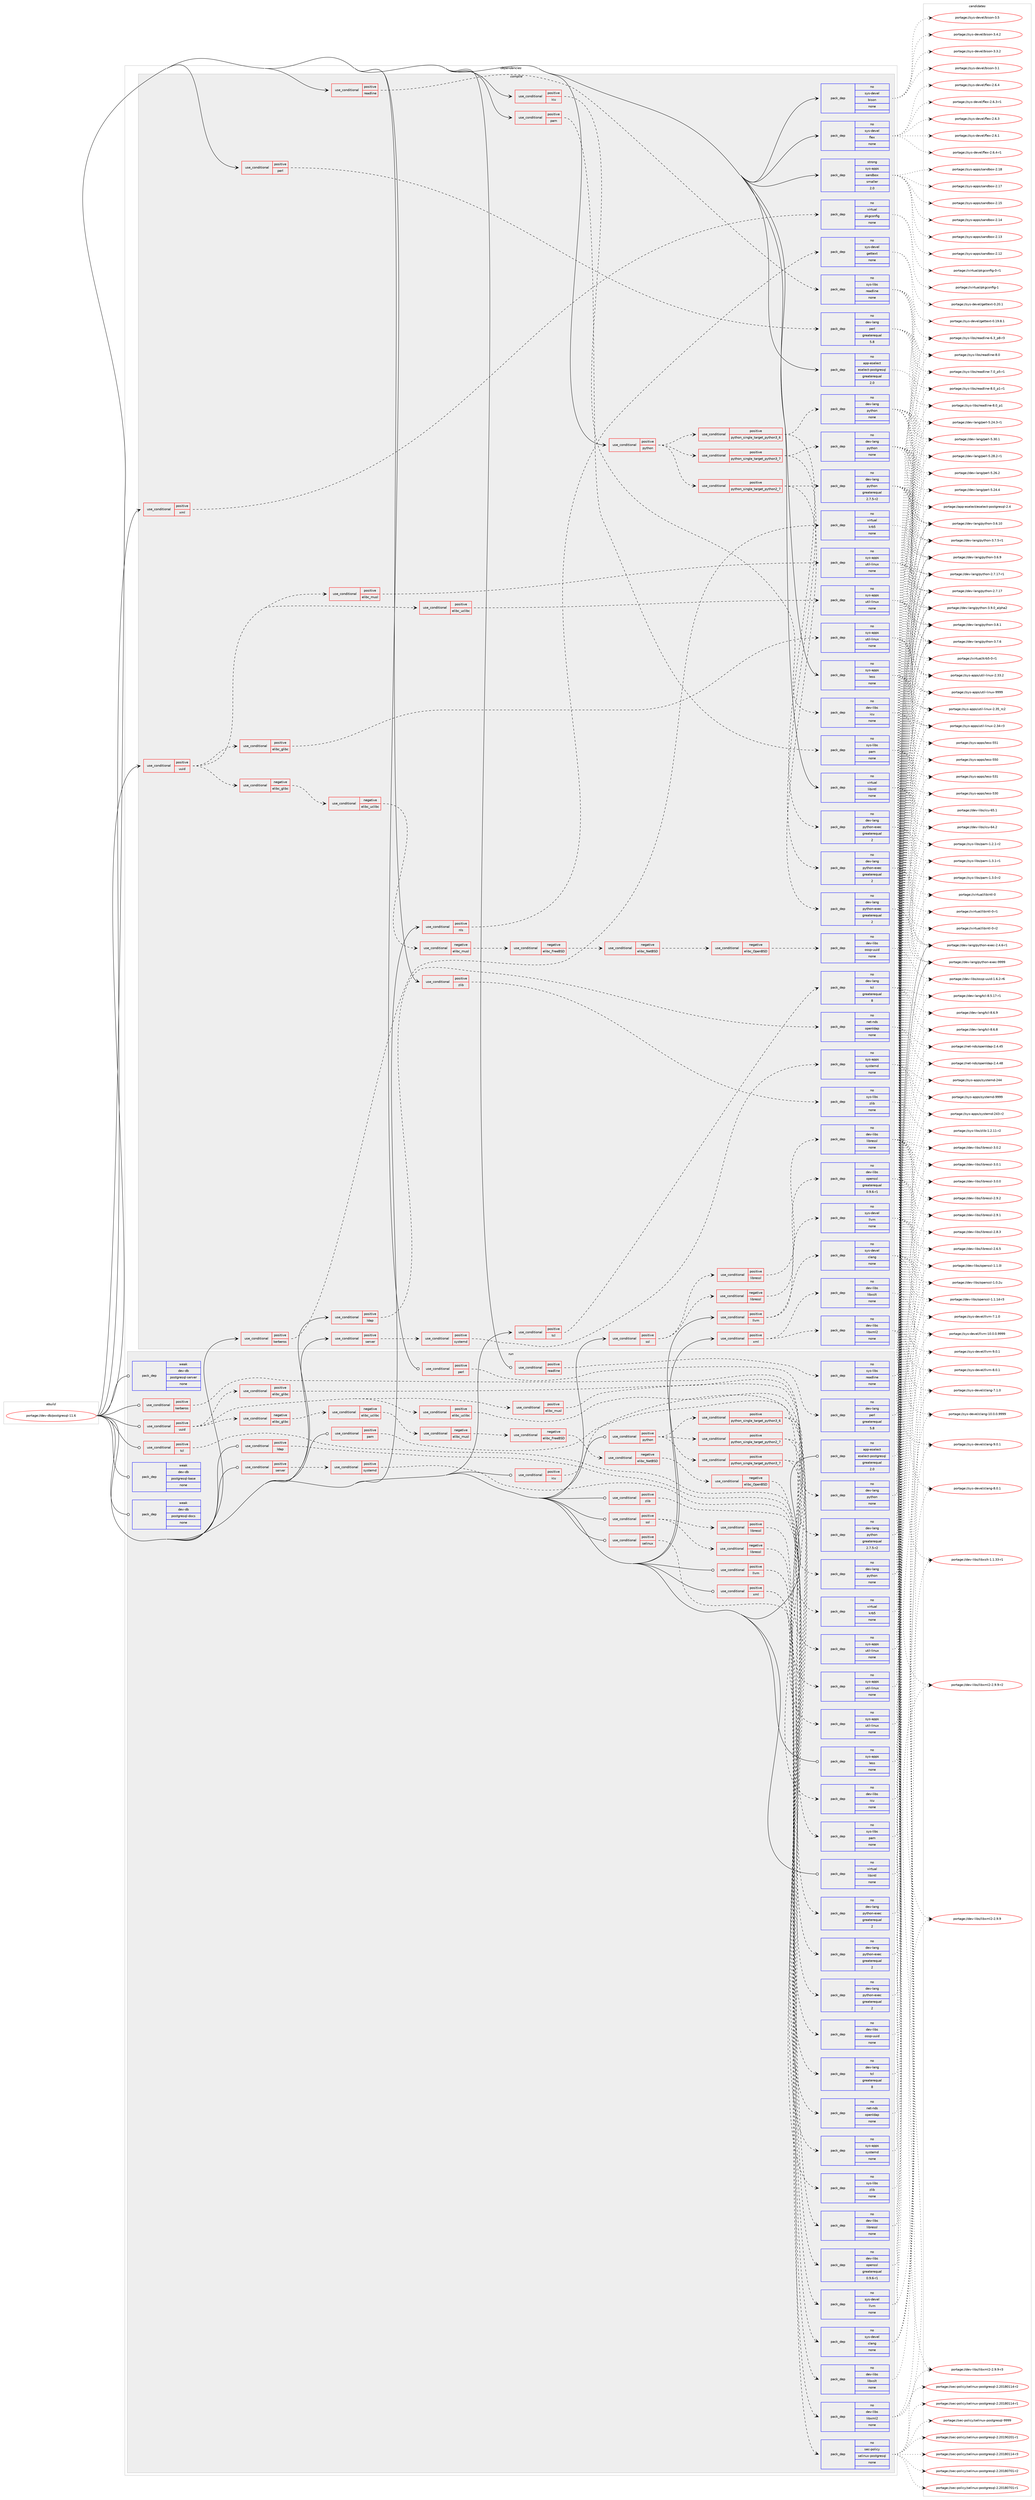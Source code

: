 digraph prolog {

# *************
# Graph options
# *************

newrank=true;
concentrate=true;
compound=true;
graph [rankdir=LR,fontname=Helvetica,fontsize=10,ranksep=1.5];#, ranksep=2.5, nodesep=0.2];
edge  [arrowhead=vee];
node  [fontname=Helvetica,fontsize=10];

# **********
# The ebuild
# **********

subgraph cluster_leftcol {
color=gray;
label=<<i>ebuild</i>>;
id [label="portage://dev-db/postgresql-11.6", color=red, width=4, href="../dev-db/postgresql-11.6.svg"];
}

# ****************
# The dependencies
# ****************

subgraph cluster_midcol {
color=gray;
label=<<i>dependencies</i>>;
subgraph cluster_compile {
fillcolor="#eeeeee";
style=filled;
label=<<i>compile</i>>;
subgraph cond136956 {
dependency579120 [label=<<TABLE BORDER="0" CELLBORDER="1" CELLSPACING="0" CELLPADDING="4"><TR><TD ROWSPAN="3" CELLPADDING="10">use_conditional</TD></TR><TR><TD>positive</TD></TR><TR><TD>icu</TD></TR></TABLE>>, shape=none, color=red];
subgraph pack434976 {
dependency579121 [label=<<TABLE BORDER="0" CELLBORDER="1" CELLSPACING="0" CELLPADDING="4" WIDTH="220"><TR><TD ROWSPAN="6" CELLPADDING="30">pack_dep</TD></TR><TR><TD WIDTH="110">no</TD></TR><TR><TD>dev-libs</TD></TR><TR><TD>icu</TD></TR><TR><TD>none</TD></TR><TR><TD></TD></TR></TABLE>>, shape=none, color=blue];
}
dependency579120:e -> dependency579121:w [weight=20,style="dashed",arrowhead="vee"];
}
id:e -> dependency579120:w [weight=20,style="solid",arrowhead="vee"];
subgraph cond136957 {
dependency579122 [label=<<TABLE BORDER="0" CELLBORDER="1" CELLSPACING="0" CELLPADDING="4"><TR><TD ROWSPAN="3" CELLPADDING="10">use_conditional</TD></TR><TR><TD>positive</TD></TR><TR><TD>kerberos</TD></TR></TABLE>>, shape=none, color=red];
subgraph pack434977 {
dependency579123 [label=<<TABLE BORDER="0" CELLBORDER="1" CELLSPACING="0" CELLPADDING="4" WIDTH="220"><TR><TD ROWSPAN="6" CELLPADDING="30">pack_dep</TD></TR><TR><TD WIDTH="110">no</TD></TR><TR><TD>virtual</TD></TR><TR><TD>krb5</TD></TR><TR><TD>none</TD></TR><TR><TD></TD></TR></TABLE>>, shape=none, color=blue];
}
dependency579122:e -> dependency579123:w [weight=20,style="dashed",arrowhead="vee"];
}
id:e -> dependency579122:w [weight=20,style="solid",arrowhead="vee"];
subgraph cond136958 {
dependency579124 [label=<<TABLE BORDER="0" CELLBORDER="1" CELLSPACING="0" CELLPADDING="4"><TR><TD ROWSPAN="3" CELLPADDING="10">use_conditional</TD></TR><TR><TD>positive</TD></TR><TR><TD>ldap</TD></TR></TABLE>>, shape=none, color=red];
subgraph pack434978 {
dependency579125 [label=<<TABLE BORDER="0" CELLBORDER="1" CELLSPACING="0" CELLPADDING="4" WIDTH="220"><TR><TD ROWSPAN="6" CELLPADDING="30">pack_dep</TD></TR><TR><TD WIDTH="110">no</TD></TR><TR><TD>net-nds</TD></TR><TR><TD>openldap</TD></TR><TR><TD>none</TD></TR><TR><TD></TD></TR></TABLE>>, shape=none, color=blue];
}
dependency579124:e -> dependency579125:w [weight=20,style="dashed",arrowhead="vee"];
}
id:e -> dependency579124:w [weight=20,style="solid",arrowhead="vee"];
subgraph cond136959 {
dependency579126 [label=<<TABLE BORDER="0" CELLBORDER="1" CELLSPACING="0" CELLPADDING="4"><TR><TD ROWSPAN="3" CELLPADDING="10">use_conditional</TD></TR><TR><TD>positive</TD></TR><TR><TD>llvm</TD></TR></TABLE>>, shape=none, color=red];
subgraph pack434979 {
dependency579127 [label=<<TABLE BORDER="0" CELLBORDER="1" CELLSPACING="0" CELLPADDING="4" WIDTH="220"><TR><TD ROWSPAN="6" CELLPADDING="30">pack_dep</TD></TR><TR><TD WIDTH="110">no</TD></TR><TR><TD>sys-devel</TD></TR><TR><TD>llvm</TD></TR><TR><TD>none</TD></TR><TR><TD></TD></TR></TABLE>>, shape=none, color=blue];
}
dependency579126:e -> dependency579127:w [weight=20,style="dashed",arrowhead="vee"];
subgraph pack434980 {
dependency579128 [label=<<TABLE BORDER="0" CELLBORDER="1" CELLSPACING="0" CELLPADDING="4" WIDTH="220"><TR><TD ROWSPAN="6" CELLPADDING="30">pack_dep</TD></TR><TR><TD WIDTH="110">no</TD></TR><TR><TD>sys-devel</TD></TR><TR><TD>clang</TD></TR><TR><TD>none</TD></TR><TR><TD></TD></TR></TABLE>>, shape=none, color=blue];
}
dependency579126:e -> dependency579128:w [weight=20,style="dashed",arrowhead="vee"];
}
id:e -> dependency579126:w [weight=20,style="solid",arrowhead="vee"];
subgraph cond136960 {
dependency579129 [label=<<TABLE BORDER="0" CELLBORDER="1" CELLSPACING="0" CELLPADDING="4"><TR><TD ROWSPAN="3" CELLPADDING="10">use_conditional</TD></TR><TR><TD>positive</TD></TR><TR><TD>nls</TD></TR></TABLE>>, shape=none, color=red];
subgraph pack434981 {
dependency579130 [label=<<TABLE BORDER="0" CELLBORDER="1" CELLSPACING="0" CELLPADDING="4" WIDTH="220"><TR><TD ROWSPAN="6" CELLPADDING="30">pack_dep</TD></TR><TR><TD WIDTH="110">no</TD></TR><TR><TD>sys-devel</TD></TR><TR><TD>gettext</TD></TR><TR><TD>none</TD></TR><TR><TD></TD></TR></TABLE>>, shape=none, color=blue];
}
dependency579129:e -> dependency579130:w [weight=20,style="dashed",arrowhead="vee"];
}
id:e -> dependency579129:w [weight=20,style="solid",arrowhead="vee"];
subgraph cond136961 {
dependency579131 [label=<<TABLE BORDER="0" CELLBORDER="1" CELLSPACING="0" CELLPADDING="4"><TR><TD ROWSPAN="3" CELLPADDING="10">use_conditional</TD></TR><TR><TD>positive</TD></TR><TR><TD>pam</TD></TR></TABLE>>, shape=none, color=red];
subgraph pack434982 {
dependency579132 [label=<<TABLE BORDER="0" CELLBORDER="1" CELLSPACING="0" CELLPADDING="4" WIDTH="220"><TR><TD ROWSPAN="6" CELLPADDING="30">pack_dep</TD></TR><TR><TD WIDTH="110">no</TD></TR><TR><TD>sys-libs</TD></TR><TR><TD>pam</TD></TR><TR><TD>none</TD></TR><TR><TD></TD></TR></TABLE>>, shape=none, color=blue];
}
dependency579131:e -> dependency579132:w [weight=20,style="dashed",arrowhead="vee"];
}
id:e -> dependency579131:w [weight=20,style="solid",arrowhead="vee"];
subgraph cond136962 {
dependency579133 [label=<<TABLE BORDER="0" CELLBORDER="1" CELLSPACING="0" CELLPADDING="4"><TR><TD ROWSPAN="3" CELLPADDING="10">use_conditional</TD></TR><TR><TD>positive</TD></TR><TR><TD>perl</TD></TR></TABLE>>, shape=none, color=red];
subgraph pack434983 {
dependency579134 [label=<<TABLE BORDER="0" CELLBORDER="1" CELLSPACING="0" CELLPADDING="4" WIDTH="220"><TR><TD ROWSPAN="6" CELLPADDING="30">pack_dep</TD></TR><TR><TD WIDTH="110">no</TD></TR><TR><TD>dev-lang</TD></TR><TR><TD>perl</TD></TR><TR><TD>greaterequal</TD></TR><TR><TD>5.8</TD></TR></TABLE>>, shape=none, color=blue];
}
dependency579133:e -> dependency579134:w [weight=20,style="dashed",arrowhead="vee"];
}
id:e -> dependency579133:w [weight=20,style="solid",arrowhead="vee"];
subgraph cond136963 {
dependency579135 [label=<<TABLE BORDER="0" CELLBORDER="1" CELLSPACING="0" CELLPADDING="4"><TR><TD ROWSPAN="3" CELLPADDING="10">use_conditional</TD></TR><TR><TD>positive</TD></TR><TR><TD>python</TD></TR></TABLE>>, shape=none, color=red];
subgraph cond136964 {
dependency579136 [label=<<TABLE BORDER="0" CELLBORDER="1" CELLSPACING="0" CELLPADDING="4"><TR><TD ROWSPAN="3" CELLPADDING="10">use_conditional</TD></TR><TR><TD>positive</TD></TR><TR><TD>python_single_target_python2_7</TD></TR></TABLE>>, shape=none, color=red];
subgraph pack434984 {
dependency579137 [label=<<TABLE BORDER="0" CELLBORDER="1" CELLSPACING="0" CELLPADDING="4" WIDTH="220"><TR><TD ROWSPAN="6" CELLPADDING="30">pack_dep</TD></TR><TR><TD WIDTH="110">no</TD></TR><TR><TD>dev-lang</TD></TR><TR><TD>python</TD></TR><TR><TD>greaterequal</TD></TR><TR><TD>2.7.5-r2</TD></TR></TABLE>>, shape=none, color=blue];
}
dependency579136:e -> dependency579137:w [weight=20,style="dashed",arrowhead="vee"];
subgraph pack434985 {
dependency579138 [label=<<TABLE BORDER="0" CELLBORDER="1" CELLSPACING="0" CELLPADDING="4" WIDTH="220"><TR><TD ROWSPAN="6" CELLPADDING="30">pack_dep</TD></TR><TR><TD WIDTH="110">no</TD></TR><TR><TD>dev-lang</TD></TR><TR><TD>python-exec</TD></TR><TR><TD>greaterequal</TD></TR><TR><TD>2</TD></TR></TABLE>>, shape=none, color=blue];
}
dependency579136:e -> dependency579138:w [weight=20,style="dashed",arrowhead="vee"];
}
dependency579135:e -> dependency579136:w [weight=20,style="dashed",arrowhead="vee"];
subgraph cond136965 {
dependency579139 [label=<<TABLE BORDER="0" CELLBORDER="1" CELLSPACING="0" CELLPADDING="4"><TR><TD ROWSPAN="3" CELLPADDING="10">use_conditional</TD></TR><TR><TD>positive</TD></TR><TR><TD>python_single_target_python3_6</TD></TR></TABLE>>, shape=none, color=red];
subgraph pack434986 {
dependency579140 [label=<<TABLE BORDER="0" CELLBORDER="1" CELLSPACING="0" CELLPADDING="4" WIDTH="220"><TR><TD ROWSPAN="6" CELLPADDING="30">pack_dep</TD></TR><TR><TD WIDTH="110">no</TD></TR><TR><TD>dev-lang</TD></TR><TR><TD>python</TD></TR><TR><TD>none</TD></TR><TR><TD></TD></TR></TABLE>>, shape=none, color=blue];
}
dependency579139:e -> dependency579140:w [weight=20,style="dashed",arrowhead="vee"];
subgraph pack434987 {
dependency579141 [label=<<TABLE BORDER="0" CELLBORDER="1" CELLSPACING="0" CELLPADDING="4" WIDTH="220"><TR><TD ROWSPAN="6" CELLPADDING="30">pack_dep</TD></TR><TR><TD WIDTH="110">no</TD></TR><TR><TD>dev-lang</TD></TR><TR><TD>python-exec</TD></TR><TR><TD>greaterequal</TD></TR><TR><TD>2</TD></TR></TABLE>>, shape=none, color=blue];
}
dependency579139:e -> dependency579141:w [weight=20,style="dashed",arrowhead="vee"];
}
dependency579135:e -> dependency579139:w [weight=20,style="dashed",arrowhead="vee"];
subgraph cond136966 {
dependency579142 [label=<<TABLE BORDER="0" CELLBORDER="1" CELLSPACING="0" CELLPADDING="4"><TR><TD ROWSPAN="3" CELLPADDING="10">use_conditional</TD></TR><TR><TD>positive</TD></TR><TR><TD>python_single_target_python3_7</TD></TR></TABLE>>, shape=none, color=red];
subgraph pack434988 {
dependency579143 [label=<<TABLE BORDER="0" CELLBORDER="1" CELLSPACING="0" CELLPADDING="4" WIDTH="220"><TR><TD ROWSPAN="6" CELLPADDING="30">pack_dep</TD></TR><TR><TD WIDTH="110">no</TD></TR><TR><TD>dev-lang</TD></TR><TR><TD>python</TD></TR><TR><TD>none</TD></TR><TR><TD></TD></TR></TABLE>>, shape=none, color=blue];
}
dependency579142:e -> dependency579143:w [weight=20,style="dashed",arrowhead="vee"];
subgraph pack434989 {
dependency579144 [label=<<TABLE BORDER="0" CELLBORDER="1" CELLSPACING="0" CELLPADDING="4" WIDTH="220"><TR><TD ROWSPAN="6" CELLPADDING="30">pack_dep</TD></TR><TR><TD WIDTH="110">no</TD></TR><TR><TD>dev-lang</TD></TR><TR><TD>python-exec</TD></TR><TR><TD>greaterequal</TD></TR><TR><TD>2</TD></TR></TABLE>>, shape=none, color=blue];
}
dependency579142:e -> dependency579144:w [weight=20,style="dashed",arrowhead="vee"];
}
dependency579135:e -> dependency579142:w [weight=20,style="dashed",arrowhead="vee"];
}
id:e -> dependency579135:w [weight=20,style="solid",arrowhead="vee"];
subgraph cond136967 {
dependency579145 [label=<<TABLE BORDER="0" CELLBORDER="1" CELLSPACING="0" CELLPADDING="4"><TR><TD ROWSPAN="3" CELLPADDING="10">use_conditional</TD></TR><TR><TD>positive</TD></TR><TR><TD>readline</TD></TR></TABLE>>, shape=none, color=red];
subgraph pack434990 {
dependency579146 [label=<<TABLE BORDER="0" CELLBORDER="1" CELLSPACING="0" CELLPADDING="4" WIDTH="220"><TR><TD ROWSPAN="6" CELLPADDING="30">pack_dep</TD></TR><TR><TD WIDTH="110">no</TD></TR><TR><TD>sys-libs</TD></TR><TR><TD>readline</TD></TR><TR><TD>none</TD></TR><TR><TD></TD></TR></TABLE>>, shape=none, color=blue];
}
dependency579145:e -> dependency579146:w [weight=20,style="dashed",arrowhead="vee"];
}
id:e -> dependency579145:w [weight=20,style="solid",arrowhead="vee"];
subgraph cond136968 {
dependency579147 [label=<<TABLE BORDER="0" CELLBORDER="1" CELLSPACING="0" CELLPADDING="4"><TR><TD ROWSPAN="3" CELLPADDING="10">use_conditional</TD></TR><TR><TD>positive</TD></TR><TR><TD>server</TD></TR></TABLE>>, shape=none, color=red];
subgraph cond136969 {
dependency579148 [label=<<TABLE BORDER="0" CELLBORDER="1" CELLSPACING="0" CELLPADDING="4"><TR><TD ROWSPAN="3" CELLPADDING="10">use_conditional</TD></TR><TR><TD>positive</TD></TR><TR><TD>systemd</TD></TR></TABLE>>, shape=none, color=red];
subgraph pack434991 {
dependency579149 [label=<<TABLE BORDER="0" CELLBORDER="1" CELLSPACING="0" CELLPADDING="4" WIDTH="220"><TR><TD ROWSPAN="6" CELLPADDING="30">pack_dep</TD></TR><TR><TD WIDTH="110">no</TD></TR><TR><TD>sys-apps</TD></TR><TR><TD>systemd</TD></TR><TR><TD>none</TD></TR><TR><TD></TD></TR></TABLE>>, shape=none, color=blue];
}
dependency579148:e -> dependency579149:w [weight=20,style="dashed",arrowhead="vee"];
}
dependency579147:e -> dependency579148:w [weight=20,style="dashed",arrowhead="vee"];
}
id:e -> dependency579147:w [weight=20,style="solid",arrowhead="vee"];
subgraph cond136970 {
dependency579150 [label=<<TABLE BORDER="0" CELLBORDER="1" CELLSPACING="0" CELLPADDING="4"><TR><TD ROWSPAN="3" CELLPADDING="10">use_conditional</TD></TR><TR><TD>positive</TD></TR><TR><TD>ssl</TD></TR></TABLE>>, shape=none, color=red];
subgraph cond136971 {
dependency579151 [label=<<TABLE BORDER="0" CELLBORDER="1" CELLSPACING="0" CELLPADDING="4"><TR><TD ROWSPAN="3" CELLPADDING="10">use_conditional</TD></TR><TR><TD>negative</TD></TR><TR><TD>libressl</TD></TR></TABLE>>, shape=none, color=red];
subgraph pack434992 {
dependency579152 [label=<<TABLE BORDER="0" CELLBORDER="1" CELLSPACING="0" CELLPADDING="4" WIDTH="220"><TR><TD ROWSPAN="6" CELLPADDING="30">pack_dep</TD></TR><TR><TD WIDTH="110">no</TD></TR><TR><TD>dev-libs</TD></TR><TR><TD>openssl</TD></TR><TR><TD>greaterequal</TD></TR><TR><TD>0.9.6-r1</TD></TR></TABLE>>, shape=none, color=blue];
}
dependency579151:e -> dependency579152:w [weight=20,style="dashed",arrowhead="vee"];
}
dependency579150:e -> dependency579151:w [weight=20,style="dashed",arrowhead="vee"];
subgraph cond136972 {
dependency579153 [label=<<TABLE BORDER="0" CELLBORDER="1" CELLSPACING="0" CELLPADDING="4"><TR><TD ROWSPAN="3" CELLPADDING="10">use_conditional</TD></TR><TR><TD>positive</TD></TR><TR><TD>libressl</TD></TR></TABLE>>, shape=none, color=red];
subgraph pack434993 {
dependency579154 [label=<<TABLE BORDER="0" CELLBORDER="1" CELLSPACING="0" CELLPADDING="4" WIDTH="220"><TR><TD ROWSPAN="6" CELLPADDING="30">pack_dep</TD></TR><TR><TD WIDTH="110">no</TD></TR><TR><TD>dev-libs</TD></TR><TR><TD>libressl</TD></TR><TR><TD>none</TD></TR><TR><TD></TD></TR></TABLE>>, shape=none, color=blue];
}
dependency579153:e -> dependency579154:w [weight=20,style="dashed",arrowhead="vee"];
}
dependency579150:e -> dependency579153:w [weight=20,style="dashed",arrowhead="vee"];
}
id:e -> dependency579150:w [weight=20,style="solid",arrowhead="vee"];
subgraph cond136973 {
dependency579155 [label=<<TABLE BORDER="0" CELLBORDER="1" CELLSPACING="0" CELLPADDING="4"><TR><TD ROWSPAN="3" CELLPADDING="10">use_conditional</TD></TR><TR><TD>positive</TD></TR><TR><TD>tcl</TD></TR></TABLE>>, shape=none, color=red];
subgraph pack434994 {
dependency579156 [label=<<TABLE BORDER="0" CELLBORDER="1" CELLSPACING="0" CELLPADDING="4" WIDTH="220"><TR><TD ROWSPAN="6" CELLPADDING="30">pack_dep</TD></TR><TR><TD WIDTH="110">no</TD></TR><TR><TD>dev-lang</TD></TR><TR><TD>tcl</TD></TR><TR><TD>greaterequal</TD></TR><TR><TD>8</TD></TR></TABLE>>, shape=none, color=blue];
}
dependency579155:e -> dependency579156:w [weight=20,style="dashed",arrowhead="vee"];
}
id:e -> dependency579155:w [weight=20,style="solid",arrowhead="vee"];
subgraph cond136974 {
dependency579157 [label=<<TABLE BORDER="0" CELLBORDER="1" CELLSPACING="0" CELLPADDING="4"><TR><TD ROWSPAN="3" CELLPADDING="10">use_conditional</TD></TR><TR><TD>positive</TD></TR><TR><TD>uuid</TD></TR></TABLE>>, shape=none, color=red];
subgraph cond136975 {
dependency579158 [label=<<TABLE BORDER="0" CELLBORDER="1" CELLSPACING="0" CELLPADDING="4"><TR><TD ROWSPAN="3" CELLPADDING="10">use_conditional</TD></TR><TR><TD>positive</TD></TR><TR><TD>elibc_glibc</TD></TR></TABLE>>, shape=none, color=red];
subgraph pack434995 {
dependency579159 [label=<<TABLE BORDER="0" CELLBORDER="1" CELLSPACING="0" CELLPADDING="4" WIDTH="220"><TR><TD ROWSPAN="6" CELLPADDING="30">pack_dep</TD></TR><TR><TD WIDTH="110">no</TD></TR><TR><TD>sys-apps</TD></TR><TR><TD>util-linux</TD></TR><TR><TD>none</TD></TR><TR><TD></TD></TR></TABLE>>, shape=none, color=blue];
}
dependency579158:e -> dependency579159:w [weight=20,style="dashed",arrowhead="vee"];
}
dependency579157:e -> dependency579158:w [weight=20,style="dashed",arrowhead="vee"];
subgraph cond136976 {
dependency579160 [label=<<TABLE BORDER="0" CELLBORDER="1" CELLSPACING="0" CELLPADDING="4"><TR><TD ROWSPAN="3" CELLPADDING="10">use_conditional</TD></TR><TR><TD>positive</TD></TR><TR><TD>elibc_uclibc</TD></TR></TABLE>>, shape=none, color=red];
subgraph pack434996 {
dependency579161 [label=<<TABLE BORDER="0" CELLBORDER="1" CELLSPACING="0" CELLPADDING="4" WIDTH="220"><TR><TD ROWSPAN="6" CELLPADDING="30">pack_dep</TD></TR><TR><TD WIDTH="110">no</TD></TR><TR><TD>sys-apps</TD></TR><TR><TD>util-linux</TD></TR><TR><TD>none</TD></TR><TR><TD></TD></TR></TABLE>>, shape=none, color=blue];
}
dependency579160:e -> dependency579161:w [weight=20,style="dashed",arrowhead="vee"];
}
dependency579157:e -> dependency579160:w [weight=20,style="dashed",arrowhead="vee"];
subgraph cond136977 {
dependency579162 [label=<<TABLE BORDER="0" CELLBORDER="1" CELLSPACING="0" CELLPADDING="4"><TR><TD ROWSPAN="3" CELLPADDING="10">use_conditional</TD></TR><TR><TD>positive</TD></TR><TR><TD>elibc_musl</TD></TR></TABLE>>, shape=none, color=red];
subgraph pack434997 {
dependency579163 [label=<<TABLE BORDER="0" CELLBORDER="1" CELLSPACING="0" CELLPADDING="4" WIDTH="220"><TR><TD ROWSPAN="6" CELLPADDING="30">pack_dep</TD></TR><TR><TD WIDTH="110">no</TD></TR><TR><TD>sys-apps</TD></TR><TR><TD>util-linux</TD></TR><TR><TD>none</TD></TR><TR><TD></TD></TR></TABLE>>, shape=none, color=blue];
}
dependency579162:e -> dependency579163:w [weight=20,style="dashed",arrowhead="vee"];
}
dependency579157:e -> dependency579162:w [weight=20,style="dashed",arrowhead="vee"];
subgraph cond136978 {
dependency579164 [label=<<TABLE BORDER="0" CELLBORDER="1" CELLSPACING="0" CELLPADDING="4"><TR><TD ROWSPAN="3" CELLPADDING="10">use_conditional</TD></TR><TR><TD>negative</TD></TR><TR><TD>elibc_glibc</TD></TR></TABLE>>, shape=none, color=red];
subgraph cond136979 {
dependency579165 [label=<<TABLE BORDER="0" CELLBORDER="1" CELLSPACING="0" CELLPADDING="4"><TR><TD ROWSPAN="3" CELLPADDING="10">use_conditional</TD></TR><TR><TD>negative</TD></TR><TR><TD>elibc_uclibc</TD></TR></TABLE>>, shape=none, color=red];
subgraph cond136980 {
dependency579166 [label=<<TABLE BORDER="0" CELLBORDER="1" CELLSPACING="0" CELLPADDING="4"><TR><TD ROWSPAN="3" CELLPADDING="10">use_conditional</TD></TR><TR><TD>negative</TD></TR><TR><TD>elibc_musl</TD></TR></TABLE>>, shape=none, color=red];
subgraph cond136981 {
dependency579167 [label=<<TABLE BORDER="0" CELLBORDER="1" CELLSPACING="0" CELLPADDING="4"><TR><TD ROWSPAN="3" CELLPADDING="10">use_conditional</TD></TR><TR><TD>negative</TD></TR><TR><TD>elibc_FreeBSD</TD></TR></TABLE>>, shape=none, color=red];
subgraph cond136982 {
dependency579168 [label=<<TABLE BORDER="0" CELLBORDER="1" CELLSPACING="0" CELLPADDING="4"><TR><TD ROWSPAN="3" CELLPADDING="10">use_conditional</TD></TR><TR><TD>negative</TD></TR><TR><TD>elibc_NetBSD</TD></TR></TABLE>>, shape=none, color=red];
subgraph cond136983 {
dependency579169 [label=<<TABLE BORDER="0" CELLBORDER="1" CELLSPACING="0" CELLPADDING="4"><TR><TD ROWSPAN="3" CELLPADDING="10">use_conditional</TD></TR><TR><TD>negative</TD></TR><TR><TD>elibc_OpenBSD</TD></TR></TABLE>>, shape=none, color=red];
subgraph pack434998 {
dependency579170 [label=<<TABLE BORDER="0" CELLBORDER="1" CELLSPACING="0" CELLPADDING="4" WIDTH="220"><TR><TD ROWSPAN="6" CELLPADDING="30">pack_dep</TD></TR><TR><TD WIDTH="110">no</TD></TR><TR><TD>dev-libs</TD></TR><TR><TD>ossp-uuid</TD></TR><TR><TD>none</TD></TR><TR><TD></TD></TR></TABLE>>, shape=none, color=blue];
}
dependency579169:e -> dependency579170:w [weight=20,style="dashed",arrowhead="vee"];
}
dependency579168:e -> dependency579169:w [weight=20,style="dashed",arrowhead="vee"];
}
dependency579167:e -> dependency579168:w [weight=20,style="dashed",arrowhead="vee"];
}
dependency579166:e -> dependency579167:w [weight=20,style="dashed",arrowhead="vee"];
}
dependency579165:e -> dependency579166:w [weight=20,style="dashed",arrowhead="vee"];
}
dependency579164:e -> dependency579165:w [weight=20,style="dashed",arrowhead="vee"];
}
dependency579157:e -> dependency579164:w [weight=20,style="dashed",arrowhead="vee"];
}
id:e -> dependency579157:w [weight=20,style="solid",arrowhead="vee"];
subgraph cond136984 {
dependency579171 [label=<<TABLE BORDER="0" CELLBORDER="1" CELLSPACING="0" CELLPADDING="4"><TR><TD ROWSPAN="3" CELLPADDING="10">use_conditional</TD></TR><TR><TD>positive</TD></TR><TR><TD>xml</TD></TR></TABLE>>, shape=none, color=red];
subgraph pack434999 {
dependency579172 [label=<<TABLE BORDER="0" CELLBORDER="1" CELLSPACING="0" CELLPADDING="4" WIDTH="220"><TR><TD ROWSPAN="6" CELLPADDING="30">pack_dep</TD></TR><TR><TD WIDTH="110">no</TD></TR><TR><TD>dev-libs</TD></TR><TR><TD>libxml2</TD></TR><TR><TD>none</TD></TR><TR><TD></TD></TR></TABLE>>, shape=none, color=blue];
}
dependency579171:e -> dependency579172:w [weight=20,style="dashed",arrowhead="vee"];
subgraph pack435000 {
dependency579173 [label=<<TABLE BORDER="0" CELLBORDER="1" CELLSPACING="0" CELLPADDING="4" WIDTH="220"><TR><TD ROWSPAN="6" CELLPADDING="30">pack_dep</TD></TR><TR><TD WIDTH="110">no</TD></TR><TR><TD>dev-libs</TD></TR><TR><TD>libxslt</TD></TR><TR><TD>none</TD></TR><TR><TD></TD></TR></TABLE>>, shape=none, color=blue];
}
dependency579171:e -> dependency579173:w [weight=20,style="dashed",arrowhead="vee"];
}
id:e -> dependency579171:w [weight=20,style="solid",arrowhead="vee"];
subgraph cond136985 {
dependency579174 [label=<<TABLE BORDER="0" CELLBORDER="1" CELLSPACING="0" CELLPADDING="4"><TR><TD ROWSPAN="3" CELLPADDING="10">use_conditional</TD></TR><TR><TD>positive</TD></TR><TR><TD>xml</TD></TR></TABLE>>, shape=none, color=red];
subgraph pack435001 {
dependency579175 [label=<<TABLE BORDER="0" CELLBORDER="1" CELLSPACING="0" CELLPADDING="4" WIDTH="220"><TR><TD ROWSPAN="6" CELLPADDING="30">pack_dep</TD></TR><TR><TD WIDTH="110">no</TD></TR><TR><TD>virtual</TD></TR><TR><TD>pkgconfig</TD></TR><TR><TD>none</TD></TR><TR><TD></TD></TR></TABLE>>, shape=none, color=blue];
}
dependency579174:e -> dependency579175:w [weight=20,style="dashed",arrowhead="vee"];
}
id:e -> dependency579174:w [weight=20,style="solid",arrowhead="vee"];
subgraph cond136986 {
dependency579176 [label=<<TABLE BORDER="0" CELLBORDER="1" CELLSPACING="0" CELLPADDING="4"><TR><TD ROWSPAN="3" CELLPADDING="10">use_conditional</TD></TR><TR><TD>positive</TD></TR><TR><TD>zlib</TD></TR></TABLE>>, shape=none, color=red];
subgraph pack435002 {
dependency579177 [label=<<TABLE BORDER="0" CELLBORDER="1" CELLSPACING="0" CELLPADDING="4" WIDTH="220"><TR><TD ROWSPAN="6" CELLPADDING="30">pack_dep</TD></TR><TR><TD WIDTH="110">no</TD></TR><TR><TD>sys-libs</TD></TR><TR><TD>zlib</TD></TR><TR><TD>none</TD></TR><TR><TD></TD></TR></TABLE>>, shape=none, color=blue];
}
dependency579176:e -> dependency579177:w [weight=20,style="dashed",arrowhead="vee"];
}
id:e -> dependency579176:w [weight=20,style="solid",arrowhead="vee"];
subgraph pack435003 {
dependency579178 [label=<<TABLE BORDER="0" CELLBORDER="1" CELLSPACING="0" CELLPADDING="4" WIDTH="220"><TR><TD ROWSPAN="6" CELLPADDING="30">pack_dep</TD></TR><TR><TD WIDTH="110">no</TD></TR><TR><TD>app-eselect</TD></TR><TR><TD>eselect-postgresql</TD></TR><TR><TD>greaterequal</TD></TR><TR><TD>2.0</TD></TR></TABLE>>, shape=none, color=blue];
}
id:e -> dependency579178:w [weight=20,style="solid",arrowhead="vee"];
subgraph pack435004 {
dependency579179 [label=<<TABLE BORDER="0" CELLBORDER="1" CELLSPACING="0" CELLPADDING="4" WIDTH="220"><TR><TD ROWSPAN="6" CELLPADDING="30">pack_dep</TD></TR><TR><TD WIDTH="110">no</TD></TR><TR><TD>sys-apps</TD></TR><TR><TD>less</TD></TR><TR><TD>none</TD></TR><TR><TD></TD></TR></TABLE>>, shape=none, color=blue];
}
id:e -> dependency579179:w [weight=20,style="solid",arrowhead="vee"];
subgraph pack435005 {
dependency579180 [label=<<TABLE BORDER="0" CELLBORDER="1" CELLSPACING="0" CELLPADDING="4" WIDTH="220"><TR><TD ROWSPAN="6" CELLPADDING="30">pack_dep</TD></TR><TR><TD WIDTH="110">no</TD></TR><TR><TD>sys-devel</TD></TR><TR><TD>bison</TD></TR><TR><TD>none</TD></TR><TR><TD></TD></TR></TABLE>>, shape=none, color=blue];
}
id:e -> dependency579180:w [weight=20,style="solid",arrowhead="vee"];
subgraph pack435006 {
dependency579181 [label=<<TABLE BORDER="0" CELLBORDER="1" CELLSPACING="0" CELLPADDING="4" WIDTH="220"><TR><TD ROWSPAN="6" CELLPADDING="30">pack_dep</TD></TR><TR><TD WIDTH="110">no</TD></TR><TR><TD>sys-devel</TD></TR><TR><TD>flex</TD></TR><TR><TD>none</TD></TR><TR><TD></TD></TR></TABLE>>, shape=none, color=blue];
}
id:e -> dependency579181:w [weight=20,style="solid",arrowhead="vee"];
subgraph pack435007 {
dependency579182 [label=<<TABLE BORDER="0" CELLBORDER="1" CELLSPACING="0" CELLPADDING="4" WIDTH="220"><TR><TD ROWSPAN="6" CELLPADDING="30">pack_dep</TD></TR><TR><TD WIDTH="110">no</TD></TR><TR><TD>virtual</TD></TR><TR><TD>libintl</TD></TR><TR><TD>none</TD></TR><TR><TD></TD></TR></TABLE>>, shape=none, color=blue];
}
id:e -> dependency579182:w [weight=20,style="solid",arrowhead="vee"];
subgraph pack435008 {
dependency579183 [label=<<TABLE BORDER="0" CELLBORDER="1" CELLSPACING="0" CELLPADDING="4" WIDTH="220"><TR><TD ROWSPAN="6" CELLPADDING="30">pack_dep</TD></TR><TR><TD WIDTH="110">strong</TD></TR><TR><TD>sys-apps</TD></TR><TR><TD>sandbox</TD></TR><TR><TD>smaller</TD></TR><TR><TD>2.0</TD></TR></TABLE>>, shape=none, color=blue];
}
id:e -> dependency579183:w [weight=20,style="solid",arrowhead="vee"];
}
subgraph cluster_compileandrun {
fillcolor="#eeeeee";
style=filled;
label=<<i>compile and run</i>>;
}
subgraph cluster_run {
fillcolor="#eeeeee";
style=filled;
label=<<i>run</i>>;
subgraph cond136987 {
dependency579184 [label=<<TABLE BORDER="0" CELLBORDER="1" CELLSPACING="0" CELLPADDING="4"><TR><TD ROWSPAN="3" CELLPADDING="10">use_conditional</TD></TR><TR><TD>positive</TD></TR><TR><TD>icu</TD></TR></TABLE>>, shape=none, color=red];
subgraph pack435009 {
dependency579185 [label=<<TABLE BORDER="0" CELLBORDER="1" CELLSPACING="0" CELLPADDING="4" WIDTH="220"><TR><TD ROWSPAN="6" CELLPADDING="30">pack_dep</TD></TR><TR><TD WIDTH="110">no</TD></TR><TR><TD>dev-libs</TD></TR><TR><TD>icu</TD></TR><TR><TD>none</TD></TR><TR><TD></TD></TR></TABLE>>, shape=none, color=blue];
}
dependency579184:e -> dependency579185:w [weight=20,style="dashed",arrowhead="vee"];
}
id:e -> dependency579184:w [weight=20,style="solid",arrowhead="odot"];
subgraph cond136988 {
dependency579186 [label=<<TABLE BORDER="0" CELLBORDER="1" CELLSPACING="0" CELLPADDING="4"><TR><TD ROWSPAN="3" CELLPADDING="10">use_conditional</TD></TR><TR><TD>positive</TD></TR><TR><TD>kerberos</TD></TR></TABLE>>, shape=none, color=red];
subgraph pack435010 {
dependency579187 [label=<<TABLE BORDER="0" CELLBORDER="1" CELLSPACING="0" CELLPADDING="4" WIDTH="220"><TR><TD ROWSPAN="6" CELLPADDING="30">pack_dep</TD></TR><TR><TD WIDTH="110">no</TD></TR><TR><TD>virtual</TD></TR><TR><TD>krb5</TD></TR><TR><TD>none</TD></TR><TR><TD></TD></TR></TABLE>>, shape=none, color=blue];
}
dependency579186:e -> dependency579187:w [weight=20,style="dashed",arrowhead="vee"];
}
id:e -> dependency579186:w [weight=20,style="solid",arrowhead="odot"];
subgraph cond136989 {
dependency579188 [label=<<TABLE BORDER="0" CELLBORDER="1" CELLSPACING="0" CELLPADDING="4"><TR><TD ROWSPAN="3" CELLPADDING="10">use_conditional</TD></TR><TR><TD>positive</TD></TR><TR><TD>ldap</TD></TR></TABLE>>, shape=none, color=red];
subgraph pack435011 {
dependency579189 [label=<<TABLE BORDER="0" CELLBORDER="1" CELLSPACING="0" CELLPADDING="4" WIDTH="220"><TR><TD ROWSPAN="6" CELLPADDING="30">pack_dep</TD></TR><TR><TD WIDTH="110">no</TD></TR><TR><TD>net-nds</TD></TR><TR><TD>openldap</TD></TR><TR><TD>none</TD></TR><TR><TD></TD></TR></TABLE>>, shape=none, color=blue];
}
dependency579188:e -> dependency579189:w [weight=20,style="dashed",arrowhead="vee"];
}
id:e -> dependency579188:w [weight=20,style="solid",arrowhead="odot"];
subgraph cond136990 {
dependency579190 [label=<<TABLE BORDER="0" CELLBORDER="1" CELLSPACING="0" CELLPADDING="4"><TR><TD ROWSPAN="3" CELLPADDING="10">use_conditional</TD></TR><TR><TD>positive</TD></TR><TR><TD>llvm</TD></TR></TABLE>>, shape=none, color=red];
subgraph pack435012 {
dependency579191 [label=<<TABLE BORDER="0" CELLBORDER="1" CELLSPACING="0" CELLPADDING="4" WIDTH="220"><TR><TD ROWSPAN="6" CELLPADDING="30">pack_dep</TD></TR><TR><TD WIDTH="110">no</TD></TR><TR><TD>sys-devel</TD></TR><TR><TD>llvm</TD></TR><TR><TD>none</TD></TR><TR><TD></TD></TR></TABLE>>, shape=none, color=blue];
}
dependency579190:e -> dependency579191:w [weight=20,style="dashed",arrowhead="vee"];
subgraph pack435013 {
dependency579192 [label=<<TABLE BORDER="0" CELLBORDER="1" CELLSPACING="0" CELLPADDING="4" WIDTH="220"><TR><TD ROWSPAN="6" CELLPADDING="30">pack_dep</TD></TR><TR><TD WIDTH="110">no</TD></TR><TR><TD>sys-devel</TD></TR><TR><TD>clang</TD></TR><TR><TD>none</TD></TR><TR><TD></TD></TR></TABLE>>, shape=none, color=blue];
}
dependency579190:e -> dependency579192:w [weight=20,style="dashed",arrowhead="vee"];
}
id:e -> dependency579190:w [weight=20,style="solid",arrowhead="odot"];
subgraph cond136991 {
dependency579193 [label=<<TABLE BORDER="0" CELLBORDER="1" CELLSPACING="0" CELLPADDING="4"><TR><TD ROWSPAN="3" CELLPADDING="10">use_conditional</TD></TR><TR><TD>positive</TD></TR><TR><TD>pam</TD></TR></TABLE>>, shape=none, color=red];
subgraph pack435014 {
dependency579194 [label=<<TABLE BORDER="0" CELLBORDER="1" CELLSPACING="0" CELLPADDING="4" WIDTH="220"><TR><TD ROWSPAN="6" CELLPADDING="30">pack_dep</TD></TR><TR><TD WIDTH="110">no</TD></TR><TR><TD>sys-libs</TD></TR><TR><TD>pam</TD></TR><TR><TD>none</TD></TR><TR><TD></TD></TR></TABLE>>, shape=none, color=blue];
}
dependency579193:e -> dependency579194:w [weight=20,style="dashed",arrowhead="vee"];
}
id:e -> dependency579193:w [weight=20,style="solid",arrowhead="odot"];
subgraph cond136992 {
dependency579195 [label=<<TABLE BORDER="0" CELLBORDER="1" CELLSPACING="0" CELLPADDING="4"><TR><TD ROWSPAN="3" CELLPADDING="10">use_conditional</TD></TR><TR><TD>positive</TD></TR><TR><TD>perl</TD></TR></TABLE>>, shape=none, color=red];
subgraph pack435015 {
dependency579196 [label=<<TABLE BORDER="0" CELLBORDER="1" CELLSPACING="0" CELLPADDING="4" WIDTH="220"><TR><TD ROWSPAN="6" CELLPADDING="30">pack_dep</TD></TR><TR><TD WIDTH="110">no</TD></TR><TR><TD>dev-lang</TD></TR><TR><TD>perl</TD></TR><TR><TD>greaterequal</TD></TR><TR><TD>5.8</TD></TR></TABLE>>, shape=none, color=blue];
}
dependency579195:e -> dependency579196:w [weight=20,style="dashed",arrowhead="vee"];
}
id:e -> dependency579195:w [weight=20,style="solid",arrowhead="odot"];
subgraph cond136993 {
dependency579197 [label=<<TABLE BORDER="0" CELLBORDER="1" CELLSPACING="0" CELLPADDING="4"><TR><TD ROWSPAN="3" CELLPADDING="10">use_conditional</TD></TR><TR><TD>positive</TD></TR><TR><TD>python</TD></TR></TABLE>>, shape=none, color=red];
subgraph cond136994 {
dependency579198 [label=<<TABLE BORDER="0" CELLBORDER="1" CELLSPACING="0" CELLPADDING="4"><TR><TD ROWSPAN="3" CELLPADDING="10">use_conditional</TD></TR><TR><TD>positive</TD></TR><TR><TD>python_single_target_python2_7</TD></TR></TABLE>>, shape=none, color=red];
subgraph pack435016 {
dependency579199 [label=<<TABLE BORDER="0" CELLBORDER="1" CELLSPACING="0" CELLPADDING="4" WIDTH="220"><TR><TD ROWSPAN="6" CELLPADDING="30">pack_dep</TD></TR><TR><TD WIDTH="110">no</TD></TR><TR><TD>dev-lang</TD></TR><TR><TD>python</TD></TR><TR><TD>greaterequal</TD></TR><TR><TD>2.7.5-r2</TD></TR></TABLE>>, shape=none, color=blue];
}
dependency579198:e -> dependency579199:w [weight=20,style="dashed",arrowhead="vee"];
subgraph pack435017 {
dependency579200 [label=<<TABLE BORDER="0" CELLBORDER="1" CELLSPACING="0" CELLPADDING="4" WIDTH="220"><TR><TD ROWSPAN="6" CELLPADDING="30">pack_dep</TD></TR><TR><TD WIDTH="110">no</TD></TR><TR><TD>dev-lang</TD></TR><TR><TD>python-exec</TD></TR><TR><TD>greaterequal</TD></TR><TR><TD>2</TD></TR></TABLE>>, shape=none, color=blue];
}
dependency579198:e -> dependency579200:w [weight=20,style="dashed",arrowhead="vee"];
}
dependency579197:e -> dependency579198:w [weight=20,style="dashed",arrowhead="vee"];
subgraph cond136995 {
dependency579201 [label=<<TABLE BORDER="0" CELLBORDER="1" CELLSPACING="0" CELLPADDING="4"><TR><TD ROWSPAN="3" CELLPADDING="10">use_conditional</TD></TR><TR><TD>positive</TD></TR><TR><TD>python_single_target_python3_6</TD></TR></TABLE>>, shape=none, color=red];
subgraph pack435018 {
dependency579202 [label=<<TABLE BORDER="0" CELLBORDER="1" CELLSPACING="0" CELLPADDING="4" WIDTH="220"><TR><TD ROWSPAN="6" CELLPADDING="30">pack_dep</TD></TR><TR><TD WIDTH="110">no</TD></TR><TR><TD>dev-lang</TD></TR><TR><TD>python</TD></TR><TR><TD>none</TD></TR><TR><TD></TD></TR></TABLE>>, shape=none, color=blue];
}
dependency579201:e -> dependency579202:w [weight=20,style="dashed",arrowhead="vee"];
subgraph pack435019 {
dependency579203 [label=<<TABLE BORDER="0" CELLBORDER="1" CELLSPACING="0" CELLPADDING="4" WIDTH="220"><TR><TD ROWSPAN="6" CELLPADDING="30">pack_dep</TD></TR><TR><TD WIDTH="110">no</TD></TR><TR><TD>dev-lang</TD></TR><TR><TD>python-exec</TD></TR><TR><TD>greaterequal</TD></TR><TR><TD>2</TD></TR></TABLE>>, shape=none, color=blue];
}
dependency579201:e -> dependency579203:w [weight=20,style="dashed",arrowhead="vee"];
}
dependency579197:e -> dependency579201:w [weight=20,style="dashed",arrowhead="vee"];
subgraph cond136996 {
dependency579204 [label=<<TABLE BORDER="0" CELLBORDER="1" CELLSPACING="0" CELLPADDING="4"><TR><TD ROWSPAN="3" CELLPADDING="10">use_conditional</TD></TR><TR><TD>positive</TD></TR><TR><TD>python_single_target_python3_7</TD></TR></TABLE>>, shape=none, color=red];
subgraph pack435020 {
dependency579205 [label=<<TABLE BORDER="0" CELLBORDER="1" CELLSPACING="0" CELLPADDING="4" WIDTH="220"><TR><TD ROWSPAN="6" CELLPADDING="30">pack_dep</TD></TR><TR><TD WIDTH="110">no</TD></TR><TR><TD>dev-lang</TD></TR><TR><TD>python</TD></TR><TR><TD>none</TD></TR><TR><TD></TD></TR></TABLE>>, shape=none, color=blue];
}
dependency579204:e -> dependency579205:w [weight=20,style="dashed",arrowhead="vee"];
subgraph pack435021 {
dependency579206 [label=<<TABLE BORDER="0" CELLBORDER="1" CELLSPACING="0" CELLPADDING="4" WIDTH="220"><TR><TD ROWSPAN="6" CELLPADDING="30">pack_dep</TD></TR><TR><TD WIDTH="110">no</TD></TR><TR><TD>dev-lang</TD></TR><TR><TD>python-exec</TD></TR><TR><TD>greaterequal</TD></TR><TR><TD>2</TD></TR></TABLE>>, shape=none, color=blue];
}
dependency579204:e -> dependency579206:w [weight=20,style="dashed",arrowhead="vee"];
}
dependency579197:e -> dependency579204:w [weight=20,style="dashed",arrowhead="vee"];
}
id:e -> dependency579197:w [weight=20,style="solid",arrowhead="odot"];
subgraph cond136997 {
dependency579207 [label=<<TABLE BORDER="0" CELLBORDER="1" CELLSPACING="0" CELLPADDING="4"><TR><TD ROWSPAN="3" CELLPADDING="10">use_conditional</TD></TR><TR><TD>positive</TD></TR><TR><TD>readline</TD></TR></TABLE>>, shape=none, color=red];
subgraph pack435022 {
dependency579208 [label=<<TABLE BORDER="0" CELLBORDER="1" CELLSPACING="0" CELLPADDING="4" WIDTH="220"><TR><TD ROWSPAN="6" CELLPADDING="30">pack_dep</TD></TR><TR><TD WIDTH="110">no</TD></TR><TR><TD>sys-libs</TD></TR><TR><TD>readline</TD></TR><TR><TD>none</TD></TR><TR><TD></TD></TR></TABLE>>, shape=none, color=blue];
}
dependency579207:e -> dependency579208:w [weight=20,style="dashed",arrowhead="vee"];
}
id:e -> dependency579207:w [weight=20,style="solid",arrowhead="odot"];
subgraph cond136998 {
dependency579209 [label=<<TABLE BORDER="0" CELLBORDER="1" CELLSPACING="0" CELLPADDING="4"><TR><TD ROWSPAN="3" CELLPADDING="10">use_conditional</TD></TR><TR><TD>positive</TD></TR><TR><TD>selinux</TD></TR></TABLE>>, shape=none, color=red];
subgraph pack435023 {
dependency579210 [label=<<TABLE BORDER="0" CELLBORDER="1" CELLSPACING="0" CELLPADDING="4" WIDTH="220"><TR><TD ROWSPAN="6" CELLPADDING="30">pack_dep</TD></TR><TR><TD WIDTH="110">no</TD></TR><TR><TD>sec-policy</TD></TR><TR><TD>selinux-postgresql</TD></TR><TR><TD>none</TD></TR><TR><TD></TD></TR></TABLE>>, shape=none, color=blue];
}
dependency579209:e -> dependency579210:w [weight=20,style="dashed",arrowhead="vee"];
}
id:e -> dependency579209:w [weight=20,style="solid",arrowhead="odot"];
subgraph cond136999 {
dependency579211 [label=<<TABLE BORDER="0" CELLBORDER="1" CELLSPACING="0" CELLPADDING="4"><TR><TD ROWSPAN="3" CELLPADDING="10">use_conditional</TD></TR><TR><TD>positive</TD></TR><TR><TD>server</TD></TR></TABLE>>, shape=none, color=red];
subgraph cond137000 {
dependency579212 [label=<<TABLE BORDER="0" CELLBORDER="1" CELLSPACING="0" CELLPADDING="4"><TR><TD ROWSPAN="3" CELLPADDING="10">use_conditional</TD></TR><TR><TD>positive</TD></TR><TR><TD>systemd</TD></TR></TABLE>>, shape=none, color=red];
subgraph pack435024 {
dependency579213 [label=<<TABLE BORDER="0" CELLBORDER="1" CELLSPACING="0" CELLPADDING="4" WIDTH="220"><TR><TD ROWSPAN="6" CELLPADDING="30">pack_dep</TD></TR><TR><TD WIDTH="110">no</TD></TR><TR><TD>sys-apps</TD></TR><TR><TD>systemd</TD></TR><TR><TD>none</TD></TR><TR><TD></TD></TR></TABLE>>, shape=none, color=blue];
}
dependency579212:e -> dependency579213:w [weight=20,style="dashed",arrowhead="vee"];
}
dependency579211:e -> dependency579212:w [weight=20,style="dashed",arrowhead="vee"];
}
id:e -> dependency579211:w [weight=20,style="solid",arrowhead="odot"];
subgraph cond137001 {
dependency579214 [label=<<TABLE BORDER="0" CELLBORDER="1" CELLSPACING="0" CELLPADDING="4"><TR><TD ROWSPAN="3" CELLPADDING="10">use_conditional</TD></TR><TR><TD>positive</TD></TR><TR><TD>ssl</TD></TR></TABLE>>, shape=none, color=red];
subgraph cond137002 {
dependency579215 [label=<<TABLE BORDER="0" CELLBORDER="1" CELLSPACING="0" CELLPADDING="4"><TR><TD ROWSPAN="3" CELLPADDING="10">use_conditional</TD></TR><TR><TD>negative</TD></TR><TR><TD>libressl</TD></TR></TABLE>>, shape=none, color=red];
subgraph pack435025 {
dependency579216 [label=<<TABLE BORDER="0" CELLBORDER="1" CELLSPACING="0" CELLPADDING="4" WIDTH="220"><TR><TD ROWSPAN="6" CELLPADDING="30">pack_dep</TD></TR><TR><TD WIDTH="110">no</TD></TR><TR><TD>dev-libs</TD></TR><TR><TD>openssl</TD></TR><TR><TD>greaterequal</TD></TR><TR><TD>0.9.6-r1</TD></TR></TABLE>>, shape=none, color=blue];
}
dependency579215:e -> dependency579216:w [weight=20,style="dashed",arrowhead="vee"];
}
dependency579214:e -> dependency579215:w [weight=20,style="dashed",arrowhead="vee"];
subgraph cond137003 {
dependency579217 [label=<<TABLE BORDER="0" CELLBORDER="1" CELLSPACING="0" CELLPADDING="4"><TR><TD ROWSPAN="3" CELLPADDING="10">use_conditional</TD></TR><TR><TD>positive</TD></TR><TR><TD>libressl</TD></TR></TABLE>>, shape=none, color=red];
subgraph pack435026 {
dependency579218 [label=<<TABLE BORDER="0" CELLBORDER="1" CELLSPACING="0" CELLPADDING="4" WIDTH="220"><TR><TD ROWSPAN="6" CELLPADDING="30">pack_dep</TD></TR><TR><TD WIDTH="110">no</TD></TR><TR><TD>dev-libs</TD></TR><TR><TD>libressl</TD></TR><TR><TD>none</TD></TR><TR><TD></TD></TR></TABLE>>, shape=none, color=blue];
}
dependency579217:e -> dependency579218:w [weight=20,style="dashed",arrowhead="vee"];
}
dependency579214:e -> dependency579217:w [weight=20,style="dashed",arrowhead="vee"];
}
id:e -> dependency579214:w [weight=20,style="solid",arrowhead="odot"];
subgraph cond137004 {
dependency579219 [label=<<TABLE BORDER="0" CELLBORDER="1" CELLSPACING="0" CELLPADDING="4"><TR><TD ROWSPAN="3" CELLPADDING="10">use_conditional</TD></TR><TR><TD>positive</TD></TR><TR><TD>tcl</TD></TR></TABLE>>, shape=none, color=red];
subgraph pack435027 {
dependency579220 [label=<<TABLE BORDER="0" CELLBORDER="1" CELLSPACING="0" CELLPADDING="4" WIDTH="220"><TR><TD ROWSPAN="6" CELLPADDING="30">pack_dep</TD></TR><TR><TD WIDTH="110">no</TD></TR><TR><TD>dev-lang</TD></TR><TR><TD>tcl</TD></TR><TR><TD>greaterequal</TD></TR><TR><TD>8</TD></TR></TABLE>>, shape=none, color=blue];
}
dependency579219:e -> dependency579220:w [weight=20,style="dashed",arrowhead="vee"];
}
id:e -> dependency579219:w [weight=20,style="solid",arrowhead="odot"];
subgraph cond137005 {
dependency579221 [label=<<TABLE BORDER="0" CELLBORDER="1" CELLSPACING="0" CELLPADDING="4"><TR><TD ROWSPAN="3" CELLPADDING="10">use_conditional</TD></TR><TR><TD>positive</TD></TR><TR><TD>uuid</TD></TR></TABLE>>, shape=none, color=red];
subgraph cond137006 {
dependency579222 [label=<<TABLE BORDER="0" CELLBORDER="1" CELLSPACING="0" CELLPADDING="4"><TR><TD ROWSPAN="3" CELLPADDING="10">use_conditional</TD></TR><TR><TD>positive</TD></TR><TR><TD>elibc_glibc</TD></TR></TABLE>>, shape=none, color=red];
subgraph pack435028 {
dependency579223 [label=<<TABLE BORDER="0" CELLBORDER="1" CELLSPACING="0" CELLPADDING="4" WIDTH="220"><TR><TD ROWSPAN="6" CELLPADDING="30">pack_dep</TD></TR><TR><TD WIDTH="110">no</TD></TR><TR><TD>sys-apps</TD></TR><TR><TD>util-linux</TD></TR><TR><TD>none</TD></TR><TR><TD></TD></TR></TABLE>>, shape=none, color=blue];
}
dependency579222:e -> dependency579223:w [weight=20,style="dashed",arrowhead="vee"];
}
dependency579221:e -> dependency579222:w [weight=20,style="dashed",arrowhead="vee"];
subgraph cond137007 {
dependency579224 [label=<<TABLE BORDER="0" CELLBORDER="1" CELLSPACING="0" CELLPADDING="4"><TR><TD ROWSPAN="3" CELLPADDING="10">use_conditional</TD></TR><TR><TD>positive</TD></TR><TR><TD>elibc_uclibc</TD></TR></TABLE>>, shape=none, color=red];
subgraph pack435029 {
dependency579225 [label=<<TABLE BORDER="0" CELLBORDER="1" CELLSPACING="0" CELLPADDING="4" WIDTH="220"><TR><TD ROWSPAN="6" CELLPADDING="30">pack_dep</TD></TR><TR><TD WIDTH="110">no</TD></TR><TR><TD>sys-apps</TD></TR><TR><TD>util-linux</TD></TR><TR><TD>none</TD></TR><TR><TD></TD></TR></TABLE>>, shape=none, color=blue];
}
dependency579224:e -> dependency579225:w [weight=20,style="dashed",arrowhead="vee"];
}
dependency579221:e -> dependency579224:w [weight=20,style="dashed",arrowhead="vee"];
subgraph cond137008 {
dependency579226 [label=<<TABLE BORDER="0" CELLBORDER="1" CELLSPACING="0" CELLPADDING="4"><TR><TD ROWSPAN="3" CELLPADDING="10">use_conditional</TD></TR><TR><TD>positive</TD></TR><TR><TD>elibc_musl</TD></TR></TABLE>>, shape=none, color=red];
subgraph pack435030 {
dependency579227 [label=<<TABLE BORDER="0" CELLBORDER="1" CELLSPACING="0" CELLPADDING="4" WIDTH="220"><TR><TD ROWSPAN="6" CELLPADDING="30">pack_dep</TD></TR><TR><TD WIDTH="110">no</TD></TR><TR><TD>sys-apps</TD></TR><TR><TD>util-linux</TD></TR><TR><TD>none</TD></TR><TR><TD></TD></TR></TABLE>>, shape=none, color=blue];
}
dependency579226:e -> dependency579227:w [weight=20,style="dashed",arrowhead="vee"];
}
dependency579221:e -> dependency579226:w [weight=20,style="dashed",arrowhead="vee"];
subgraph cond137009 {
dependency579228 [label=<<TABLE BORDER="0" CELLBORDER="1" CELLSPACING="0" CELLPADDING="4"><TR><TD ROWSPAN="3" CELLPADDING="10">use_conditional</TD></TR><TR><TD>negative</TD></TR><TR><TD>elibc_glibc</TD></TR></TABLE>>, shape=none, color=red];
subgraph cond137010 {
dependency579229 [label=<<TABLE BORDER="0" CELLBORDER="1" CELLSPACING="0" CELLPADDING="4"><TR><TD ROWSPAN="3" CELLPADDING="10">use_conditional</TD></TR><TR><TD>negative</TD></TR><TR><TD>elibc_uclibc</TD></TR></TABLE>>, shape=none, color=red];
subgraph cond137011 {
dependency579230 [label=<<TABLE BORDER="0" CELLBORDER="1" CELLSPACING="0" CELLPADDING="4"><TR><TD ROWSPAN="3" CELLPADDING="10">use_conditional</TD></TR><TR><TD>negative</TD></TR><TR><TD>elibc_musl</TD></TR></TABLE>>, shape=none, color=red];
subgraph cond137012 {
dependency579231 [label=<<TABLE BORDER="0" CELLBORDER="1" CELLSPACING="0" CELLPADDING="4"><TR><TD ROWSPAN="3" CELLPADDING="10">use_conditional</TD></TR><TR><TD>negative</TD></TR><TR><TD>elibc_FreeBSD</TD></TR></TABLE>>, shape=none, color=red];
subgraph cond137013 {
dependency579232 [label=<<TABLE BORDER="0" CELLBORDER="1" CELLSPACING="0" CELLPADDING="4"><TR><TD ROWSPAN="3" CELLPADDING="10">use_conditional</TD></TR><TR><TD>negative</TD></TR><TR><TD>elibc_NetBSD</TD></TR></TABLE>>, shape=none, color=red];
subgraph cond137014 {
dependency579233 [label=<<TABLE BORDER="0" CELLBORDER="1" CELLSPACING="0" CELLPADDING="4"><TR><TD ROWSPAN="3" CELLPADDING="10">use_conditional</TD></TR><TR><TD>negative</TD></TR><TR><TD>elibc_OpenBSD</TD></TR></TABLE>>, shape=none, color=red];
subgraph pack435031 {
dependency579234 [label=<<TABLE BORDER="0" CELLBORDER="1" CELLSPACING="0" CELLPADDING="4" WIDTH="220"><TR><TD ROWSPAN="6" CELLPADDING="30">pack_dep</TD></TR><TR><TD WIDTH="110">no</TD></TR><TR><TD>dev-libs</TD></TR><TR><TD>ossp-uuid</TD></TR><TR><TD>none</TD></TR><TR><TD></TD></TR></TABLE>>, shape=none, color=blue];
}
dependency579233:e -> dependency579234:w [weight=20,style="dashed",arrowhead="vee"];
}
dependency579232:e -> dependency579233:w [weight=20,style="dashed",arrowhead="vee"];
}
dependency579231:e -> dependency579232:w [weight=20,style="dashed",arrowhead="vee"];
}
dependency579230:e -> dependency579231:w [weight=20,style="dashed",arrowhead="vee"];
}
dependency579229:e -> dependency579230:w [weight=20,style="dashed",arrowhead="vee"];
}
dependency579228:e -> dependency579229:w [weight=20,style="dashed",arrowhead="vee"];
}
dependency579221:e -> dependency579228:w [weight=20,style="dashed",arrowhead="vee"];
}
id:e -> dependency579221:w [weight=20,style="solid",arrowhead="odot"];
subgraph cond137015 {
dependency579235 [label=<<TABLE BORDER="0" CELLBORDER="1" CELLSPACING="0" CELLPADDING="4"><TR><TD ROWSPAN="3" CELLPADDING="10">use_conditional</TD></TR><TR><TD>positive</TD></TR><TR><TD>xml</TD></TR></TABLE>>, shape=none, color=red];
subgraph pack435032 {
dependency579236 [label=<<TABLE BORDER="0" CELLBORDER="1" CELLSPACING="0" CELLPADDING="4" WIDTH="220"><TR><TD ROWSPAN="6" CELLPADDING="30">pack_dep</TD></TR><TR><TD WIDTH="110">no</TD></TR><TR><TD>dev-libs</TD></TR><TR><TD>libxml2</TD></TR><TR><TD>none</TD></TR><TR><TD></TD></TR></TABLE>>, shape=none, color=blue];
}
dependency579235:e -> dependency579236:w [weight=20,style="dashed",arrowhead="vee"];
subgraph pack435033 {
dependency579237 [label=<<TABLE BORDER="0" CELLBORDER="1" CELLSPACING="0" CELLPADDING="4" WIDTH="220"><TR><TD ROWSPAN="6" CELLPADDING="30">pack_dep</TD></TR><TR><TD WIDTH="110">no</TD></TR><TR><TD>dev-libs</TD></TR><TR><TD>libxslt</TD></TR><TR><TD>none</TD></TR><TR><TD></TD></TR></TABLE>>, shape=none, color=blue];
}
dependency579235:e -> dependency579237:w [weight=20,style="dashed",arrowhead="vee"];
}
id:e -> dependency579235:w [weight=20,style="solid",arrowhead="odot"];
subgraph cond137016 {
dependency579238 [label=<<TABLE BORDER="0" CELLBORDER="1" CELLSPACING="0" CELLPADDING="4"><TR><TD ROWSPAN="3" CELLPADDING="10">use_conditional</TD></TR><TR><TD>positive</TD></TR><TR><TD>zlib</TD></TR></TABLE>>, shape=none, color=red];
subgraph pack435034 {
dependency579239 [label=<<TABLE BORDER="0" CELLBORDER="1" CELLSPACING="0" CELLPADDING="4" WIDTH="220"><TR><TD ROWSPAN="6" CELLPADDING="30">pack_dep</TD></TR><TR><TD WIDTH="110">no</TD></TR><TR><TD>sys-libs</TD></TR><TR><TD>zlib</TD></TR><TR><TD>none</TD></TR><TR><TD></TD></TR></TABLE>>, shape=none, color=blue];
}
dependency579238:e -> dependency579239:w [weight=20,style="dashed",arrowhead="vee"];
}
id:e -> dependency579238:w [weight=20,style="solid",arrowhead="odot"];
subgraph pack435035 {
dependency579240 [label=<<TABLE BORDER="0" CELLBORDER="1" CELLSPACING="0" CELLPADDING="4" WIDTH="220"><TR><TD ROWSPAN="6" CELLPADDING="30">pack_dep</TD></TR><TR><TD WIDTH="110">no</TD></TR><TR><TD>app-eselect</TD></TR><TR><TD>eselect-postgresql</TD></TR><TR><TD>greaterequal</TD></TR><TR><TD>2.0</TD></TR></TABLE>>, shape=none, color=blue];
}
id:e -> dependency579240:w [weight=20,style="solid",arrowhead="odot"];
subgraph pack435036 {
dependency579241 [label=<<TABLE BORDER="0" CELLBORDER="1" CELLSPACING="0" CELLPADDING="4" WIDTH="220"><TR><TD ROWSPAN="6" CELLPADDING="30">pack_dep</TD></TR><TR><TD WIDTH="110">no</TD></TR><TR><TD>sys-apps</TD></TR><TR><TD>less</TD></TR><TR><TD>none</TD></TR><TR><TD></TD></TR></TABLE>>, shape=none, color=blue];
}
id:e -> dependency579241:w [weight=20,style="solid",arrowhead="odot"];
subgraph pack435037 {
dependency579242 [label=<<TABLE BORDER="0" CELLBORDER="1" CELLSPACING="0" CELLPADDING="4" WIDTH="220"><TR><TD ROWSPAN="6" CELLPADDING="30">pack_dep</TD></TR><TR><TD WIDTH="110">no</TD></TR><TR><TD>virtual</TD></TR><TR><TD>libintl</TD></TR><TR><TD>none</TD></TR><TR><TD></TD></TR></TABLE>>, shape=none, color=blue];
}
id:e -> dependency579242:w [weight=20,style="solid",arrowhead="odot"];
subgraph pack435038 {
dependency579243 [label=<<TABLE BORDER="0" CELLBORDER="1" CELLSPACING="0" CELLPADDING="4" WIDTH="220"><TR><TD ROWSPAN="6" CELLPADDING="30">pack_dep</TD></TR><TR><TD WIDTH="110">weak</TD></TR><TR><TD>dev-db</TD></TR><TR><TD>postgresql-base</TD></TR><TR><TD>none</TD></TR><TR><TD></TD></TR></TABLE>>, shape=none, color=blue];
}
id:e -> dependency579243:w [weight=20,style="solid",arrowhead="odot"];
subgraph pack435039 {
dependency579244 [label=<<TABLE BORDER="0" CELLBORDER="1" CELLSPACING="0" CELLPADDING="4" WIDTH="220"><TR><TD ROWSPAN="6" CELLPADDING="30">pack_dep</TD></TR><TR><TD WIDTH="110">weak</TD></TR><TR><TD>dev-db</TD></TR><TR><TD>postgresql-docs</TD></TR><TR><TD>none</TD></TR><TR><TD></TD></TR></TABLE>>, shape=none, color=blue];
}
id:e -> dependency579244:w [weight=20,style="solid",arrowhead="odot"];
subgraph pack435040 {
dependency579245 [label=<<TABLE BORDER="0" CELLBORDER="1" CELLSPACING="0" CELLPADDING="4" WIDTH="220"><TR><TD ROWSPAN="6" CELLPADDING="30">pack_dep</TD></TR><TR><TD WIDTH="110">weak</TD></TR><TR><TD>dev-db</TD></TR><TR><TD>postgresql-server</TD></TR><TR><TD>none</TD></TR><TR><TD></TD></TR></TABLE>>, shape=none, color=blue];
}
id:e -> dependency579245:w [weight=20,style="solid",arrowhead="odot"];
}
}

# **************
# The candidates
# **************

subgraph cluster_choices {
rank=same;
color=gray;
label=<<i>candidates</i>>;

subgraph choice434976 {
color=black;
nodesep=1;
choice100101118451081059811547105991174554534649 [label="portage://dev-libs/icu-65.1", color=red, width=4,href="../dev-libs/icu-65.1.svg"];
choice100101118451081059811547105991174554524650 [label="portage://dev-libs/icu-64.2", color=red, width=4,href="../dev-libs/icu-64.2.svg"];
dependency579121:e -> choice100101118451081059811547105991174554534649:w [style=dotted,weight="100"];
dependency579121:e -> choice100101118451081059811547105991174554524650:w [style=dotted,weight="100"];
}
subgraph choice434977 {
color=black;
nodesep=1;
choice1181051141161179710847107114985345484511449 [label="portage://virtual/krb5-0-r1", color=red, width=4,href="../virtual/krb5-0-r1.svg"];
dependency579123:e -> choice1181051141161179710847107114985345484511449:w [style=dotted,weight="100"];
}
subgraph choice434978 {
color=black;
nodesep=1;
choice11010111645110100115471111121011101081009711245504652465256 [label="portage://net-nds/openldap-2.4.48", color=red, width=4,href="../net-nds/openldap-2.4.48.svg"];
choice11010111645110100115471111121011101081009711245504652465253 [label="portage://net-nds/openldap-2.4.45", color=red, width=4,href="../net-nds/openldap-2.4.45.svg"];
dependency579125:e -> choice11010111645110100115471111121011101081009711245504652465256:w [style=dotted,weight="100"];
dependency579125:e -> choice11010111645110100115471111121011101081009711245504652465253:w [style=dotted,weight="100"];
}
subgraph choice434979 {
color=black;
nodesep=1;
choice1151211154510010111810110847108108118109455746484649 [label="portage://sys-devel/llvm-9.0.1", color=red, width=4,href="../sys-devel/llvm-9.0.1.svg"];
choice1151211154510010111810110847108108118109455646484649 [label="portage://sys-devel/llvm-8.0.1", color=red, width=4,href="../sys-devel/llvm-8.0.1.svg"];
choice1151211154510010111810110847108108118109455546494648 [label="portage://sys-devel/llvm-7.1.0", color=red, width=4,href="../sys-devel/llvm-7.1.0.svg"];
choice1151211154510010111810110847108108118109454948464846484657575757 [label="portage://sys-devel/llvm-10.0.0.9999", color=red, width=4,href="../sys-devel/llvm-10.0.0.9999.svg"];
dependency579127:e -> choice1151211154510010111810110847108108118109455746484649:w [style=dotted,weight="100"];
dependency579127:e -> choice1151211154510010111810110847108108118109455646484649:w [style=dotted,weight="100"];
dependency579127:e -> choice1151211154510010111810110847108108118109455546494648:w [style=dotted,weight="100"];
dependency579127:e -> choice1151211154510010111810110847108108118109454948464846484657575757:w [style=dotted,weight="100"];
}
subgraph choice434980 {
color=black;
nodesep=1;
choice11512111545100101118101108479910897110103455746484649 [label="portage://sys-devel/clang-9.0.1", color=red, width=4,href="../sys-devel/clang-9.0.1.svg"];
choice11512111545100101118101108479910897110103455646484649 [label="portage://sys-devel/clang-8.0.1", color=red, width=4,href="../sys-devel/clang-8.0.1.svg"];
choice11512111545100101118101108479910897110103455546494648 [label="portage://sys-devel/clang-7.1.0", color=red, width=4,href="../sys-devel/clang-7.1.0.svg"];
choice11512111545100101118101108479910897110103454948464846484657575757 [label="portage://sys-devel/clang-10.0.0.9999", color=red, width=4,href="../sys-devel/clang-10.0.0.9999.svg"];
dependency579128:e -> choice11512111545100101118101108479910897110103455746484649:w [style=dotted,weight="100"];
dependency579128:e -> choice11512111545100101118101108479910897110103455646484649:w [style=dotted,weight="100"];
dependency579128:e -> choice11512111545100101118101108479910897110103455546494648:w [style=dotted,weight="100"];
dependency579128:e -> choice11512111545100101118101108479910897110103454948464846484657575757:w [style=dotted,weight="100"];
}
subgraph choice434981 {
color=black;
nodesep=1;
choice115121115451001011181011084710310111611610112011645484650484649 [label="portage://sys-devel/gettext-0.20.1", color=red, width=4,href="../sys-devel/gettext-0.20.1.svg"];
choice1151211154510010111810110847103101116116101120116454846495746564649 [label="portage://sys-devel/gettext-0.19.8.1", color=red, width=4,href="../sys-devel/gettext-0.19.8.1.svg"];
dependency579130:e -> choice115121115451001011181011084710310111611610112011645484650484649:w [style=dotted,weight="100"];
dependency579130:e -> choice1151211154510010111810110847103101116116101120116454846495746564649:w [style=dotted,weight="100"];
}
subgraph choice434982 {
color=black;
nodesep=1;
choice115121115451081059811547112971094549465146494511449 [label="portage://sys-libs/pam-1.3.1-r1", color=red, width=4,href="../sys-libs/pam-1.3.1-r1.svg"];
choice115121115451081059811547112971094549465146484511450 [label="portage://sys-libs/pam-1.3.0-r2", color=red, width=4,href="../sys-libs/pam-1.3.0-r2.svg"];
choice115121115451081059811547112971094549465046494511450 [label="portage://sys-libs/pam-1.2.1-r2", color=red, width=4,href="../sys-libs/pam-1.2.1-r2.svg"];
dependency579132:e -> choice115121115451081059811547112971094549465146494511449:w [style=dotted,weight="100"];
dependency579132:e -> choice115121115451081059811547112971094549465146484511450:w [style=dotted,weight="100"];
dependency579132:e -> choice115121115451081059811547112971094549465046494511450:w [style=dotted,weight="100"];
}
subgraph choice434983 {
color=black;
nodesep=1;
choice10010111845108971101034711210111410845534651484649 [label="portage://dev-lang/perl-5.30.1", color=red, width=4,href="../dev-lang/perl-5.30.1.svg"];
choice100101118451089711010347112101114108455346505646504511449 [label="portage://dev-lang/perl-5.28.2-r1", color=red, width=4,href="../dev-lang/perl-5.28.2-r1.svg"];
choice10010111845108971101034711210111410845534650544650 [label="portage://dev-lang/perl-5.26.2", color=red, width=4,href="../dev-lang/perl-5.26.2.svg"];
choice10010111845108971101034711210111410845534650524652 [label="portage://dev-lang/perl-5.24.4", color=red, width=4,href="../dev-lang/perl-5.24.4.svg"];
choice100101118451089711010347112101114108455346505246514511449 [label="portage://dev-lang/perl-5.24.3-r1", color=red, width=4,href="../dev-lang/perl-5.24.3-r1.svg"];
dependency579134:e -> choice10010111845108971101034711210111410845534651484649:w [style=dotted,weight="100"];
dependency579134:e -> choice100101118451089711010347112101114108455346505646504511449:w [style=dotted,weight="100"];
dependency579134:e -> choice10010111845108971101034711210111410845534650544650:w [style=dotted,weight="100"];
dependency579134:e -> choice10010111845108971101034711210111410845534650524652:w [style=dotted,weight="100"];
dependency579134:e -> choice100101118451089711010347112101114108455346505246514511449:w [style=dotted,weight="100"];
}
subgraph choice434984 {
color=black;
nodesep=1;
choice10010111845108971101034711212111610411111045514657464895971081121049750 [label="portage://dev-lang/python-3.9.0_alpha2", color=red, width=4,href="../dev-lang/python-3.9.0_alpha2.svg"];
choice100101118451089711010347112121116104111110455146564649 [label="portage://dev-lang/python-3.8.1", color=red, width=4,href="../dev-lang/python-3.8.1.svg"];
choice100101118451089711010347112121116104111110455146554654 [label="portage://dev-lang/python-3.7.6", color=red, width=4,href="../dev-lang/python-3.7.6.svg"];
choice1001011184510897110103471121211161041111104551465546534511449 [label="portage://dev-lang/python-3.7.5-r1", color=red, width=4,href="../dev-lang/python-3.7.5-r1.svg"];
choice100101118451089711010347112121116104111110455146544657 [label="portage://dev-lang/python-3.6.9", color=red, width=4,href="../dev-lang/python-3.6.9.svg"];
choice10010111845108971101034711212111610411111045514654464948 [label="portage://dev-lang/python-3.6.10", color=red, width=4,href="../dev-lang/python-3.6.10.svg"];
choice100101118451089711010347112121116104111110455046554649554511449 [label="portage://dev-lang/python-2.7.17-r1", color=red, width=4,href="../dev-lang/python-2.7.17-r1.svg"];
choice10010111845108971101034711212111610411111045504655464955 [label="portage://dev-lang/python-2.7.17", color=red, width=4,href="../dev-lang/python-2.7.17.svg"];
dependency579137:e -> choice10010111845108971101034711212111610411111045514657464895971081121049750:w [style=dotted,weight="100"];
dependency579137:e -> choice100101118451089711010347112121116104111110455146564649:w [style=dotted,weight="100"];
dependency579137:e -> choice100101118451089711010347112121116104111110455146554654:w [style=dotted,weight="100"];
dependency579137:e -> choice1001011184510897110103471121211161041111104551465546534511449:w [style=dotted,weight="100"];
dependency579137:e -> choice100101118451089711010347112121116104111110455146544657:w [style=dotted,weight="100"];
dependency579137:e -> choice10010111845108971101034711212111610411111045514654464948:w [style=dotted,weight="100"];
dependency579137:e -> choice100101118451089711010347112121116104111110455046554649554511449:w [style=dotted,weight="100"];
dependency579137:e -> choice10010111845108971101034711212111610411111045504655464955:w [style=dotted,weight="100"];
}
subgraph choice434985 {
color=black;
nodesep=1;
choice10010111845108971101034711212111610411111045101120101994557575757 [label="portage://dev-lang/python-exec-9999", color=red, width=4,href="../dev-lang/python-exec-9999.svg"];
choice10010111845108971101034711212111610411111045101120101994550465246544511449 [label="portage://dev-lang/python-exec-2.4.6-r1", color=red, width=4,href="../dev-lang/python-exec-2.4.6-r1.svg"];
dependency579138:e -> choice10010111845108971101034711212111610411111045101120101994557575757:w [style=dotted,weight="100"];
dependency579138:e -> choice10010111845108971101034711212111610411111045101120101994550465246544511449:w [style=dotted,weight="100"];
}
subgraph choice434986 {
color=black;
nodesep=1;
choice10010111845108971101034711212111610411111045514657464895971081121049750 [label="portage://dev-lang/python-3.9.0_alpha2", color=red, width=4,href="../dev-lang/python-3.9.0_alpha2.svg"];
choice100101118451089711010347112121116104111110455146564649 [label="portage://dev-lang/python-3.8.1", color=red, width=4,href="../dev-lang/python-3.8.1.svg"];
choice100101118451089711010347112121116104111110455146554654 [label="portage://dev-lang/python-3.7.6", color=red, width=4,href="../dev-lang/python-3.7.6.svg"];
choice1001011184510897110103471121211161041111104551465546534511449 [label="portage://dev-lang/python-3.7.5-r1", color=red, width=4,href="../dev-lang/python-3.7.5-r1.svg"];
choice100101118451089711010347112121116104111110455146544657 [label="portage://dev-lang/python-3.6.9", color=red, width=4,href="../dev-lang/python-3.6.9.svg"];
choice10010111845108971101034711212111610411111045514654464948 [label="portage://dev-lang/python-3.6.10", color=red, width=4,href="../dev-lang/python-3.6.10.svg"];
choice100101118451089711010347112121116104111110455046554649554511449 [label="portage://dev-lang/python-2.7.17-r1", color=red, width=4,href="../dev-lang/python-2.7.17-r1.svg"];
choice10010111845108971101034711212111610411111045504655464955 [label="portage://dev-lang/python-2.7.17", color=red, width=4,href="../dev-lang/python-2.7.17.svg"];
dependency579140:e -> choice10010111845108971101034711212111610411111045514657464895971081121049750:w [style=dotted,weight="100"];
dependency579140:e -> choice100101118451089711010347112121116104111110455146564649:w [style=dotted,weight="100"];
dependency579140:e -> choice100101118451089711010347112121116104111110455146554654:w [style=dotted,weight="100"];
dependency579140:e -> choice1001011184510897110103471121211161041111104551465546534511449:w [style=dotted,weight="100"];
dependency579140:e -> choice100101118451089711010347112121116104111110455146544657:w [style=dotted,weight="100"];
dependency579140:e -> choice10010111845108971101034711212111610411111045514654464948:w [style=dotted,weight="100"];
dependency579140:e -> choice100101118451089711010347112121116104111110455046554649554511449:w [style=dotted,weight="100"];
dependency579140:e -> choice10010111845108971101034711212111610411111045504655464955:w [style=dotted,weight="100"];
}
subgraph choice434987 {
color=black;
nodesep=1;
choice10010111845108971101034711212111610411111045101120101994557575757 [label="portage://dev-lang/python-exec-9999", color=red, width=4,href="../dev-lang/python-exec-9999.svg"];
choice10010111845108971101034711212111610411111045101120101994550465246544511449 [label="portage://dev-lang/python-exec-2.4.6-r1", color=red, width=4,href="../dev-lang/python-exec-2.4.6-r1.svg"];
dependency579141:e -> choice10010111845108971101034711212111610411111045101120101994557575757:w [style=dotted,weight="100"];
dependency579141:e -> choice10010111845108971101034711212111610411111045101120101994550465246544511449:w [style=dotted,weight="100"];
}
subgraph choice434988 {
color=black;
nodesep=1;
choice10010111845108971101034711212111610411111045514657464895971081121049750 [label="portage://dev-lang/python-3.9.0_alpha2", color=red, width=4,href="../dev-lang/python-3.9.0_alpha2.svg"];
choice100101118451089711010347112121116104111110455146564649 [label="portage://dev-lang/python-3.8.1", color=red, width=4,href="../dev-lang/python-3.8.1.svg"];
choice100101118451089711010347112121116104111110455146554654 [label="portage://dev-lang/python-3.7.6", color=red, width=4,href="../dev-lang/python-3.7.6.svg"];
choice1001011184510897110103471121211161041111104551465546534511449 [label="portage://dev-lang/python-3.7.5-r1", color=red, width=4,href="../dev-lang/python-3.7.5-r1.svg"];
choice100101118451089711010347112121116104111110455146544657 [label="portage://dev-lang/python-3.6.9", color=red, width=4,href="../dev-lang/python-3.6.9.svg"];
choice10010111845108971101034711212111610411111045514654464948 [label="portage://dev-lang/python-3.6.10", color=red, width=4,href="../dev-lang/python-3.6.10.svg"];
choice100101118451089711010347112121116104111110455046554649554511449 [label="portage://dev-lang/python-2.7.17-r1", color=red, width=4,href="../dev-lang/python-2.7.17-r1.svg"];
choice10010111845108971101034711212111610411111045504655464955 [label="portage://dev-lang/python-2.7.17", color=red, width=4,href="../dev-lang/python-2.7.17.svg"];
dependency579143:e -> choice10010111845108971101034711212111610411111045514657464895971081121049750:w [style=dotted,weight="100"];
dependency579143:e -> choice100101118451089711010347112121116104111110455146564649:w [style=dotted,weight="100"];
dependency579143:e -> choice100101118451089711010347112121116104111110455146554654:w [style=dotted,weight="100"];
dependency579143:e -> choice1001011184510897110103471121211161041111104551465546534511449:w [style=dotted,weight="100"];
dependency579143:e -> choice100101118451089711010347112121116104111110455146544657:w [style=dotted,weight="100"];
dependency579143:e -> choice10010111845108971101034711212111610411111045514654464948:w [style=dotted,weight="100"];
dependency579143:e -> choice100101118451089711010347112121116104111110455046554649554511449:w [style=dotted,weight="100"];
dependency579143:e -> choice10010111845108971101034711212111610411111045504655464955:w [style=dotted,weight="100"];
}
subgraph choice434989 {
color=black;
nodesep=1;
choice10010111845108971101034711212111610411111045101120101994557575757 [label="portage://dev-lang/python-exec-9999", color=red, width=4,href="../dev-lang/python-exec-9999.svg"];
choice10010111845108971101034711212111610411111045101120101994550465246544511449 [label="portage://dev-lang/python-exec-2.4.6-r1", color=red, width=4,href="../dev-lang/python-exec-2.4.6-r1.svg"];
dependency579144:e -> choice10010111845108971101034711212111610411111045101120101994557575757:w [style=dotted,weight="100"];
dependency579144:e -> choice10010111845108971101034711212111610411111045101120101994550465246544511449:w [style=dotted,weight="100"];
}
subgraph choice434990 {
color=black;
nodesep=1;
choice115121115451081059811547114101971001081051101014556464895112494511449 [label="portage://sys-libs/readline-8.0_p1-r1", color=red, width=4,href="../sys-libs/readline-8.0_p1-r1.svg"];
choice11512111545108105981154711410197100108105110101455646489511249 [label="portage://sys-libs/readline-8.0_p1", color=red, width=4,href="../sys-libs/readline-8.0_p1.svg"];
choice1151211154510810598115471141019710010810511010145564648 [label="portage://sys-libs/readline-8.0", color=red, width=4,href="../sys-libs/readline-8.0.svg"];
choice115121115451081059811547114101971001081051101014555464895112534511449 [label="portage://sys-libs/readline-7.0_p5-r1", color=red, width=4,href="../sys-libs/readline-7.0_p5-r1.svg"];
choice115121115451081059811547114101971001081051101014554465195112564511451 [label="portage://sys-libs/readline-6.3_p8-r3", color=red, width=4,href="../sys-libs/readline-6.3_p8-r3.svg"];
dependency579146:e -> choice115121115451081059811547114101971001081051101014556464895112494511449:w [style=dotted,weight="100"];
dependency579146:e -> choice11512111545108105981154711410197100108105110101455646489511249:w [style=dotted,weight="100"];
dependency579146:e -> choice1151211154510810598115471141019710010810511010145564648:w [style=dotted,weight="100"];
dependency579146:e -> choice115121115451081059811547114101971001081051101014555464895112534511449:w [style=dotted,weight="100"];
dependency579146:e -> choice115121115451081059811547114101971001081051101014554465195112564511451:w [style=dotted,weight="100"];
}
subgraph choice434991 {
color=black;
nodesep=1;
choice1151211154597112112115471151211151161011091004557575757 [label="portage://sys-apps/systemd-9999", color=red, width=4,href="../sys-apps/systemd-9999.svg"];
choice11512111545971121121154711512111511610110910045505252 [label="portage://sys-apps/systemd-244", color=red, width=4,href="../sys-apps/systemd-244.svg"];
choice115121115459711211211547115121115116101109100455052514511450 [label="portage://sys-apps/systemd-243-r2", color=red, width=4,href="../sys-apps/systemd-243-r2.svg"];
dependency579149:e -> choice1151211154597112112115471151211151161011091004557575757:w [style=dotted,weight="100"];
dependency579149:e -> choice11512111545971121121154711512111511610110910045505252:w [style=dotted,weight="100"];
dependency579149:e -> choice115121115459711211211547115121115116101109100455052514511450:w [style=dotted,weight="100"];
}
subgraph choice434992 {
color=black;
nodesep=1;
choice1001011184510810598115471111121011101151151084549464946491004511451 [label="portage://dev-libs/openssl-1.1.1d-r3", color=red, width=4,href="../dev-libs/openssl-1.1.1d-r3.svg"];
choice100101118451081059811547111112101110115115108454946494648108 [label="portage://dev-libs/openssl-1.1.0l", color=red, width=4,href="../dev-libs/openssl-1.1.0l.svg"];
choice100101118451081059811547111112101110115115108454946484650117 [label="portage://dev-libs/openssl-1.0.2u", color=red, width=4,href="../dev-libs/openssl-1.0.2u.svg"];
dependency579152:e -> choice1001011184510810598115471111121011101151151084549464946491004511451:w [style=dotted,weight="100"];
dependency579152:e -> choice100101118451081059811547111112101110115115108454946494648108:w [style=dotted,weight="100"];
dependency579152:e -> choice100101118451081059811547111112101110115115108454946484650117:w [style=dotted,weight="100"];
}
subgraph choice434993 {
color=black;
nodesep=1;
choice10010111845108105981154710810598114101115115108455146484650 [label="portage://dev-libs/libressl-3.0.2", color=red, width=4,href="../dev-libs/libressl-3.0.2.svg"];
choice10010111845108105981154710810598114101115115108455146484649 [label="portage://dev-libs/libressl-3.0.1", color=red, width=4,href="../dev-libs/libressl-3.0.1.svg"];
choice10010111845108105981154710810598114101115115108455146484648 [label="portage://dev-libs/libressl-3.0.0", color=red, width=4,href="../dev-libs/libressl-3.0.0.svg"];
choice10010111845108105981154710810598114101115115108455046574650 [label="portage://dev-libs/libressl-2.9.2", color=red, width=4,href="../dev-libs/libressl-2.9.2.svg"];
choice10010111845108105981154710810598114101115115108455046574649 [label="portage://dev-libs/libressl-2.9.1", color=red, width=4,href="../dev-libs/libressl-2.9.1.svg"];
choice10010111845108105981154710810598114101115115108455046564651 [label="portage://dev-libs/libressl-2.8.3", color=red, width=4,href="../dev-libs/libressl-2.8.3.svg"];
choice10010111845108105981154710810598114101115115108455046544653 [label="portage://dev-libs/libressl-2.6.5", color=red, width=4,href="../dev-libs/libressl-2.6.5.svg"];
dependency579154:e -> choice10010111845108105981154710810598114101115115108455146484650:w [style=dotted,weight="100"];
dependency579154:e -> choice10010111845108105981154710810598114101115115108455146484649:w [style=dotted,weight="100"];
dependency579154:e -> choice10010111845108105981154710810598114101115115108455146484648:w [style=dotted,weight="100"];
dependency579154:e -> choice10010111845108105981154710810598114101115115108455046574650:w [style=dotted,weight="100"];
dependency579154:e -> choice10010111845108105981154710810598114101115115108455046574649:w [style=dotted,weight="100"];
dependency579154:e -> choice10010111845108105981154710810598114101115115108455046564651:w [style=dotted,weight="100"];
dependency579154:e -> choice10010111845108105981154710810598114101115115108455046544653:w [style=dotted,weight="100"];
}
subgraph choice434994 {
color=black;
nodesep=1;
choice10010111845108971101034711699108455646544657 [label="portage://dev-lang/tcl-8.6.9", color=red, width=4,href="../dev-lang/tcl-8.6.9.svg"];
choice10010111845108971101034711699108455646544656 [label="portage://dev-lang/tcl-8.6.8", color=red, width=4,href="../dev-lang/tcl-8.6.8.svg"];
choice10010111845108971101034711699108455646534649554511449 [label="portage://dev-lang/tcl-8.5.17-r1", color=red, width=4,href="../dev-lang/tcl-8.5.17-r1.svg"];
dependency579156:e -> choice10010111845108971101034711699108455646544657:w [style=dotted,weight="100"];
dependency579156:e -> choice10010111845108971101034711699108455646544656:w [style=dotted,weight="100"];
dependency579156:e -> choice10010111845108971101034711699108455646534649554511449:w [style=dotted,weight="100"];
}
subgraph choice434995 {
color=black;
nodesep=1;
choice115121115459711211211547117116105108451081051101171204557575757 [label="portage://sys-apps/util-linux-9999", color=red, width=4,href="../sys-apps/util-linux-9999.svg"];
choice115121115459711211211547117116105108451081051101171204550465153951149950 [label="portage://sys-apps/util-linux-2.35_rc2", color=red, width=4,href="../sys-apps/util-linux-2.35_rc2.svg"];
choice1151211154597112112115471171161051084510810511011712045504651524511451 [label="portage://sys-apps/util-linux-2.34-r3", color=red, width=4,href="../sys-apps/util-linux-2.34-r3.svg"];
choice1151211154597112112115471171161051084510810511011712045504651514650 [label="portage://sys-apps/util-linux-2.33.2", color=red, width=4,href="../sys-apps/util-linux-2.33.2.svg"];
dependency579159:e -> choice115121115459711211211547117116105108451081051101171204557575757:w [style=dotted,weight="100"];
dependency579159:e -> choice115121115459711211211547117116105108451081051101171204550465153951149950:w [style=dotted,weight="100"];
dependency579159:e -> choice1151211154597112112115471171161051084510810511011712045504651524511451:w [style=dotted,weight="100"];
dependency579159:e -> choice1151211154597112112115471171161051084510810511011712045504651514650:w [style=dotted,weight="100"];
}
subgraph choice434996 {
color=black;
nodesep=1;
choice115121115459711211211547117116105108451081051101171204557575757 [label="portage://sys-apps/util-linux-9999", color=red, width=4,href="../sys-apps/util-linux-9999.svg"];
choice115121115459711211211547117116105108451081051101171204550465153951149950 [label="portage://sys-apps/util-linux-2.35_rc2", color=red, width=4,href="../sys-apps/util-linux-2.35_rc2.svg"];
choice1151211154597112112115471171161051084510810511011712045504651524511451 [label="portage://sys-apps/util-linux-2.34-r3", color=red, width=4,href="../sys-apps/util-linux-2.34-r3.svg"];
choice1151211154597112112115471171161051084510810511011712045504651514650 [label="portage://sys-apps/util-linux-2.33.2", color=red, width=4,href="../sys-apps/util-linux-2.33.2.svg"];
dependency579161:e -> choice115121115459711211211547117116105108451081051101171204557575757:w [style=dotted,weight="100"];
dependency579161:e -> choice115121115459711211211547117116105108451081051101171204550465153951149950:w [style=dotted,weight="100"];
dependency579161:e -> choice1151211154597112112115471171161051084510810511011712045504651524511451:w [style=dotted,weight="100"];
dependency579161:e -> choice1151211154597112112115471171161051084510810511011712045504651514650:w [style=dotted,weight="100"];
}
subgraph choice434997 {
color=black;
nodesep=1;
choice115121115459711211211547117116105108451081051101171204557575757 [label="portage://sys-apps/util-linux-9999", color=red, width=4,href="../sys-apps/util-linux-9999.svg"];
choice115121115459711211211547117116105108451081051101171204550465153951149950 [label="portage://sys-apps/util-linux-2.35_rc2", color=red, width=4,href="../sys-apps/util-linux-2.35_rc2.svg"];
choice1151211154597112112115471171161051084510810511011712045504651524511451 [label="portage://sys-apps/util-linux-2.34-r3", color=red, width=4,href="../sys-apps/util-linux-2.34-r3.svg"];
choice1151211154597112112115471171161051084510810511011712045504651514650 [label="portage://sys-apps/util-linux-2.33.2", color=red, width=4,href="../sys-apps/util-linux-2.33.2.svg"];
dependency579163:e -> choice115121115459711211211547117116105108451081051101171204557575757:w [style=dotted,weight="100"];
dependency579163:e -> choice115121115459711211211547117116105108451081051101171204550465153951149950:w [style=dotted,weight="100"];
dependency579163:e -> choice1151211154597112112115471171161051084510810511011712045504651524511451:w [style=dotted,weight="100"];
dependency579163:e -> choice1151211154597112112115471171161051084510810511011712045504651514650:w [style=dotted,weight="100"];
}
subgraph choice434998 {
color=black;
nodesep=1;
choice100101118451081059811547111115115112451171171051004549465446504511454 [label="portage://dev-libs/ossp-uuid-1.6.2-r6", color=red, width=4,href="../dev-libs/ossp-uuid-1.6.2-r6.svg"];
dependency579170:e -> choice100101118451081059811547111115115112451171171051004549465446504511454:w [style=dotted,weight="100"];
}
subgraph choice434999 {
color=black;
nodesep=1;
choice10010111845108105981154710810598120109108504550465746574511451 [label="portage://dev-libs/libxml2-2.9.9-r3", color=red, width=4,href="../dev-libs/libxml2-2.9.9-r3.svg"];
choice10010111845108105981154710810598120109108504550465746574511450 [label="portage://dev-libs/libxml2-2.9.9-r2", color=red, width=4,href="../dev-libs/libxml2-2.9.9-r2.svg"];
choice1001011184510810598115471081059812010910850455046574657 [label="portage://dev-libs/libxml2-2.9.9", color=red, width=4,href="../dev-libs/libxml2-2.9.9.svg"];
dependency579172:e -> choice10010111845108105981154710810598120109108504550465746574511451:w [style=dotted,weight="100"];
dependency579172:e -> choice10010111845108105981154710810598120109108504550465746574511450:w [style=dotted,weight="100"];
dependency579172:e -> choice1001011184510810598115471081059812010910850455046574657:w [style=dotted,weight="100"];
}
subgraph choice435000 {
color=black;
nodesep=1;
choice10010111845108105981154710810598120115108116454946494651514511449 [label="portage://dev-libs/libxslt-1.1.33-r1", color=red, width=4,href="../dev-libs/libxslt-1.1.33-r1.svg"];
dependency579173:e -> choice10010111845108105981154710810598120115108116454946494651514511449:w [style=dotted,weight="100"];
}
subgraph choice435001 {
color=black;
nodesep=1;
choice1181051141161179710847112107103991111101021051034549 [label="portage://virtual/pkgconfig-1", color=red, width=4,href="../virtual/pkgconfig-1.svg"];
choice11810511411611797108471121071039911111010210510345484511449 [label="portage://virtual/pkgconfig-0-r1", color=red, width=4,href="../virtual/pkgconfig-0-r1.svg"];
dependency579175:e -> choice1181051141161179710847112107103991111101021051034549:w [style=dotted,weight="100"];
dependency579175:e -> choice11810511411611797108471121071039911111010210510345484511449:w [style=dotted,weight="100"];
}
subgraph choice435002 {
color=black;
nodesep=1;
choice11512111545108105981154712210810598454946504649494511450 [label="portage://sys-libs/zlib-1.2.11-r2", color=red, width=4,href="../sys-libs/zlib-1.2.11-r2.svg"];
dependency579177:e -> choice11512111545108105981154712210810598454946504649494511450:w [style=dotted,weight="100"];
}
subgraph choice435003 {
color=black;
nodesep=1;
choice97112112451011151011081019911647101115101108101991164511211111511610311410111511310845504652 [label="portage://app-eselect/eselect-postgresql-2.4", color=red, width=4,href="../app-eselect/eselect-postgresql-2.4.svg"];
dependency579178:e -> choice97112112451011151011081019911647101115101108101991164511211111511610311410111511310845504652:w [style=dotted,weight="100"];
}
subgraph choice435004 {
color=black;
nodesep=1;
choice11512111545971121121154710810111511545535349 [label="portage://sys-apps/less-551", color=red, width=4,href="../sys-apps/less-551.svg"];
choice11512111545971121121154710810111511545535348 [label="portage://sys-apps/less-550", color=red, width=4,href="../sys-apps/less-550.svg"];
choice11512111545971121121154710810111511545535149 [label="portage://sys-apps/less-531", color=red, width=4,href="../sys-apps/less-531.svg"];
choice11512111545971121121154710810111511545535148 [label="portage://sys-apps/less-530", color=red, width=4,href="../sys-apps/less-530.svg"];
dependency579179:e -> choice11512111545971121121154710810111511545535349:w [style=dotted,weight="100"];
dependency579179:e -> choice11512111545971121121154710810111511545535348:w [style=dotted,weight="100"];
dependency579179:e -> choice11512111545971121121154710810111511545535149:w [style=dotted,weight="100"];
dependency579179:e -> choice11512111545971121121154710810111511545535148:w [style=dotted,weight="100"];
}
subgraph choice435005 {
color=black;
nodesep=1;
choice11512111545100101118101108479810511511111045514653 [label="portage://sys-devel/bison-3.5", color=red, width=4,href="../sys-devel/bison-3.5.svg"];
choice115121115451001011181011084798105115111110455146524650 [label="portage://sys-devel/bison-3.4.2", color=red, width=4,href="../sys-devel/bison-3.4.2.svg"];
choice115121115451001011181011084798105115111110455146514650 [label="portage://sys-devel/bison-3.3.2", color=red, width=4,href="../sys-devel/bison-3.3.2.svg"];
choice11512111545100101118101108479810511511111045514649 [label="portage://sys-devel/bison-3.1", color=red, width=4,href="../sys-devel/bison-3.1.svg"];
dependency579180:e -> choice11512111545100101118101108479810511511111045514653:w [style=dotted,weight="100"];
dependency579180:e -> choice115121115451001011181011084798105115111110455146524650:w [style=dotted,weight="100"];
dependency579180:e -> choice115121115451001011181011084798105115111110455146514650:w [style=dotted,weight="100"];
dependency579180:e -> choice11512111545100101118101108479810511511111045514649:w [style=dotted,weight="100"];
}
subgraph choice435006 {
color=black;
nodesep=1;
choice11512111545100101118101108471021081011204550465446524511449 [label="portage://sys-devel/flex-2.6.4-r1", color=red, width=4,href="../sys-devel/flex-2.6.4-r1.svg"];
choice1151211154510010111810110847102108101120455046544652 [label="portage://sys-devel/flex-2.6.4", color=red, width=4,href="../sys-devel/flex-2.6.4.svg"];
choice11512111545100101118101108471021081011204550465446514511449 [label="portage://sys-devel/flex-2.6.3-r1", color=red, width=4,href="../sys-devel/flex-2.6.3-r1.svg"];
choice1151211154510010111810110847102108101120455046544651 [label="portage://sys-devel/flex-2.6.3", color=red, width=4,href="../sys-devel/flex-2.6.3.svg"];
choice1151211154510010111810110847102108101120455046544649 [label="portage://sys-devel/flex-2.6.1", color=red, width=4,href="../sys-devel/flex-2.6.1.svg"];
dependency579181:e -> choice11512111545100101118101108471021081011204550465446524511449:w [style=dotted,weight="100"];
dependency579181:e -> choice1151211154510010111810110847102108101120455046544652:w [style=dotted,weight="100"];
dependency579181:e -> choice11512111545100101118101108471021081011204550465446514511449:w [style=dotted,weight="100"];
dependency579181:e -> choice1151211154510010111810110847102108101120455046544651:w [style=dotted,weight="100"];
dependency579181:e -> choice1151211154510010111810110847102108101120455046544649:w [style=dotted,weight="100"];
}
subgraph choice435007 {
color=black;
nodesep=1;
choice11810511411611797108471081059810511011610845484511450 [label="portage://virtual/libintl-0-r2", color=red, width=4,href="../virtual/libintl-0-r2.svg"];
choice11810511411611797108471081059810511011610845484511449 [label="portage://virtual/libintl-0-r1", color=red, width=4,href="../virtual/libintl-0-r1.svg"];
choice1181051141161179710847108105981051101161084548 [label="portage://virtual/libintl-0", color=red, width=4,href="../virtual/libintl-0.svg"];
dependency579182:e -> choice11810511411611797108471081059810511011610845484511450:w [style=dotted,weight="100"];
dependency579182:e -> choice11810511411611797108471081059810511011610845484511449:w [style=dotted,weight="100"];
dependency579182:e -> choice1181051141161179710847108105981051101161084548:w [style=dotted,weight="100"];
}
subgraph choice435008 {
color=black;
nodesep=1;
choice11512111545971121121154711597110100981111204550464956 [label="portage://sys-apps/sandbox-2.18", color=red, width=4,href="../sys-apps/sandbox-2.18.svg"];
choice11512111545971121121154711597110100981111204550464955 [label="portage://sys-apps/sandbox-2.17", color=red, width=4,href="../sys-apps/sandbox-2.17.svg"];
choice11512111545971121121154711597110100981111204550464953 [label="portage://sys-apps/sandbox-2.15", color=red, width=4,href="../sys-apps/sandbox-2.15.svg"];
choice11512111545971121121154711597110100981111204550464952 [label="portage://sys-apps/sandbox-2.14", color=red, width=4,href="../sys-apps/sandbox-2.14.svg"];
choice11512111545971121121154711597110100981111204550464951 [label="portage://sys-apps/sandbox-2.13", color=red, width=4,href="../sys-apps/sandbox-2.13.svg"];
choice11512111545971121121154711597110100981111204550464950 [label="portage://sys-apps/sandbox-2.12", color=red, width=4,href="../sys-apps/sandbox-2.12.svg"];
dependency579183:e -> choice11512111545971121121154711597110100981111204550464956:w [style=dotted,weight="100"];
dependency579183:e -> choice11512111545971121121154711597110100981111204550464955:w [style=dotted,weight="100"];
dependency579183:e -> choice11512111545971121121154711597110100981111204550464953:w [style=dotted,weight="100"];
dependency579183:e -> choice11512111545971121121154711597110100981111204550464952:w [style=dotted,weight="100"];
dependency579183:e -> choice11512111545971121121154711597110100981111204550464951:w [style=dotted,weight="100"];
dependency579183:e -> choice11512111545971121121154711597110100981111204550464950:w [style=dotted,weight="100"];
}
subgraph choice435009 {
color=black;
nodesep=1;
choice100101118451081059811547105991174554534649 [label="portage://dev-libs/icu-65.1", color=red, width=4,href="../dev-libs/icu-65.1.svg"];
choice100101118451081059811547105991174554524650 [label="portage://dev-libs/icu-64.2", color=red, width=4,href="../dev-libs/icu-64.2.svg"];
dependency579185:e -> choice100101118451081059811547105991174554534649:w [style=dotted,weight="100"];
dependency579185:e -> choice100101118451081059811547105991174554524650:w [style=dotted,weight="100"];
}
subgraph choice435010 {
color=black;
nodesep=1;
choice1181051141161179710847107114985345484511449 [label="portage://virtual/krb5-0-r1", color=red, width=4,href="../virtual/krb5-0-r1.svg"];
dependency579187:e -> choice1181051141161179710847107114985345484511449:w [style=dotted,weight="100"];
}
subgraph choice435011 {
color=black;
nodesep=1;
choice11010111645110100115471111121011101081009711245504652465256 [label="portage://net-nds/openldap-2.4.48", color=red, width=4,href="../net-nds/openldap-2.4.48.svg"];
choice11010111645110100115471111121011101081009711245504652465253 [label="portage://net-nds/openldap-2.4.45", color=red, width=4,href="../net-nds/openldap-2.4.45.svg"];
dependency579189:e -> choice11010111645110100115471111121011101081009711245504652465256:w [style=dotted,weight="100"];
dependency579189:e -> choice11010111645110100115471111121011101081009711245504652465253:w [style=dotted,weight="100"];
}
subgraph choice435012 {
color=black;
nodesep=1;
choice1151211154510010111810110847108108118109455746484649 [label="portage://sys-devel/llvm-9.0.1", color=red, width=4,href="../sys-devel/llvm-9.0.1.svg"];
choice1151211154510010111810110847108108118109455646484649 [label="portage://sys-devel/llvm-8.0.1", color=red, width=4,href="../sys-devel/llvm-8.0.1.svg"];
choice1151211154510010111810110847108108118109455546494648 [label="portage://sys-devel/llvm-7.1.0", color=red, width=4,href="../sys-devel/llvm-7.1.0.svg"];
choice1151211154510010111810110847108108118109454948464846484657575757 [label="portage://sys-devel/llvm-10.0.0.9999", color=red, width=4,href="../sys-devel/llvm-10.0.0.9999.svg"];
dependency579191:e -> choice1151211154510010111810110847108108118109455746484649:w [style=dotted,weight="100"];
dependency579191:e -> choice1151211154510010111810110847108108118109455646484649:w [style=dotted,weight="100"];
dependency579191:e -> choice1151211154510010111810110847108108118109455546494648:w [style=dotted,weight="100"];
dependency579191:e -> choice1151211154510010111810110847108108118109454948464846484657575757:w [style=dotted,weight="100"];
}
subgraph choice435013 {
color=black;
nodesep=1;
choice11512111545100101118101108479910897110103455746484649 [label="portage://sys-devel/clang-9.0.1", color=red, width=4,href="../sys-devel/clang-9.0.1.svg"];
choice11512111545100101118101108479910897110103455646484649 [label="portage://sys-devel/clang-8.0.1", color=red, width=4,href="../sys-devel/clang-8.0.1.svg"];
choice11512111545100101118101108479910897110103455546494648 [label="portage://sys-devel/clang-7.1.0", color=red, width=4,href="../sys-devel/clang-7.1.0.svg"];
choice11512111545100101118101108479910897110103454948464846484657575757 [label="portage://sys-devel/clang-10.0.0.9999", color=red, width=4,href="../sys-devel/clang-10.0.0.9999.svg"];
dependency579192:e -> choice11512111545100101118101108479910897110103455746484649:w [style=dotted,weight="100"];
dependency579192:e -> choice11512111545100101118101108479910897110103455646484649:w [style=dotted,weight="100"];
dependency579192:e -> choice11512111545100101118101108479910897110103455546494648:w [style=dotted,weight="100"];
dependency579192:e -> choice11512111545100101118101108479910897110103454948464846484657575757:w [style=dotted,weight="100"];
}
subgraph choice435014 {
color=black;
nodesep=1;
choice115121115451081059811547112971094549465146494511449 [label="portage://sys-libs/pam-1.3.1-r1", color=red, width=4,href="../sys-libs/pam-1.3.1-r1.svg"];
choice115121115451081059811547112971094549465146484511450 [label="portage://sys-libs/pam-1.3.0-r2", color=red, width=4,href="../sys-libs/pam-1.3.0-r2.svg"];
choice115121115451081059811547112971094549465046494511450 [label="portage://sys-libs/pam-1.2.1-r2", color=red, width=4,href="../sys-libs/pam-1.2.1-r2.svg"];
dependency579194:e -> choice115121115451081059811547112971094549465146494511449:w [style=dotted,weight="100"];
dependency579194:e -> choice115121115451081059811547112971094549465146484511450:w [style=dotted,weight="100"];
dependency579194:e -> choice115121115451081059811547112971094549465046494511450:w [style=dotted,weight="100"];
}
subgraph choice435015 {
color=black;
nodesep=1;
choice10010111845108971101034711210111410845534651484649 [label="portage://dev-lang/perl-5.30.1", color=red, width=4,href="../dev-lang/perl-5.30.1.svg"];
choice100101118451089711010347112101114108455346505646504511449 [label="portage://dev-lang/perl-5.28.2-r1", color=red, width=4,href="../dev-lang/perl-5.28.2-r1.svg"];
choice10010111845108971101034711210111410845534650544650 [label="portage://dev-lang/perl-5.26.2", color=red, width=4,href="../dev-lang/perl-5.26.2.svg"];
choice10010111845108971101034711210111410845534650524652 [label="portage://dev-lang/perl-5.24.4", color=red, width=4,href="../dev-lang/perl-5.24.4.svg"];
choice100101118451089711010347112101114108455346505246514511449 [label="portage://dev-lang/perl-5.24.3-r1", color=red, width=4,href="../dev-lang/perl-5.24.3-r1.svg"];
dependency579196:e -> choice10010111845108971101034711210111410845534651484649:w [style=dotted,weight="100"];
dependency579196:e -> choice100101118451089711010347112101114108455346505646504511449:w [style=dotted,weight="100"];
dependency579196:e -> choice10010111845108971101034711210111410845534650544650:w [style=dotted,weight="100"];
dependency579196:e -> choice10010111845108971101034711210111410845534650524652:w [style=dotted,weight="100"];
dependency579196:e -> choice100101118451089711010347112101114108455346505246514511449:w [style=dotted,weight="100"];
}
subgraph choice435016 {
color=black;
nodesep=1;
choice10010111845108971101034711212111610411111045514657464895971081121049750 [label="portage://dev-lang/python-3.9.0_alpha2", color=red, width=4,href="../dev-lang/python-3.9.0_alpha2.svg"];
choice100101118451089711010347112121116104111110455146564649 [label="portage://dev-lang/python-3.8.1", color=red, width=4,href="../dev-lang/python-3.8.1.svg"];
choice100101118451089711010347112121116104111110455146554654 [label="portage://dev-lang/python-3.7.6", color=red, width=4,href="../dev-lang/python-3.7.6.svg"];
choice1001011184510897110103471121211161041111104551465546534511449 [label="portage://dev-lang/python-3.7.5-r1", color=red, width=4,href="../dev-lang/python-3.7.5-r1.svg"];
choice100101118451089711010347112121116104111110455146544657 [label="portage://dev-lang/python-3.6.9", color=red, width=4,href="../dev-lang/python-3.6.9.svg"];
choice10010111845108971101034711212111610411111045514654464948 [label="portage://dev-lang/python-3.6.10", color=red, width=4,href="../dev-lang/python-3.6.10.svg"];
choice100101118451089711010347112121116104111110455046554649554511449 [label="portage://dev-lang/python-2.7.17-r1", color=red, width=4,href="../dev-lang/python-2.7.17-r1.svg"];
choice10010111845108971101034711212111610411111045504655464955 [label="portage://dev-lang/python-2.7.17", color=red, width=4,href="../dev-lang/python-2.7.17.svg"];
dependency579199:e -> choice10010111845108971101034711212111610411111045514657464895971081121049750:w [style=dotted,weight="100"];
dependency579199:e -> choice100101118451089711010347112121116104111110455146564649:w [style=dotted,weight="100"];
dependency579199:e -> choice100101118451089711010347112121116104111110455146554654:w [style=dotted,weight="100"];
dependency579199:e -> choice1001011184510897110103471121211161041111104551465546534511449:w [style=dotted,weight="100"];
dependency579199:e -> choice100101118451089711010347112121116104111110455146544657:w [style=dotted,weight="100"];
dependency579199:e -> choice10010111845108971101034711212111610411111045514654464948:w [style=dotted,weight="100"];
dependency579199:e -> choice100101118451089711010347112121116104111110455046554649554511449:w [style=dotted,weight="100"];
dependency579199:e -> choice10010111845108971101034711212111610411111045504655464955:w [style=dotted,weight="100"];
}
subgraph choice435017 {
color=black;
nodesep=1;
choice10010111845108971101034711212111610411111045101120101994557575757 [label="portage://dev-lang/python-exec-9999", color=red, width=4,href="../dev-lang/python-exec-9999.svg"];
choice10010111845108971101034711212111610411111045101120101994550465246544511449 [label="portage://dev-lang/python-exec-2.4.6-r1", color=red, width=4,href="../dev-lang/python-exec-2.4.6-r1.svg"];
dependency579200:e -> choice10010111845108971101034711212111610411111045101120101994557575757:w [style=dotted,weight="100"];
dependency579200:e -> choice10010111845108971101034711212111610411111045101120101994550465246544511449:w [style=dotted,weight="100"];
}
subgraph choice435018 {
color=black;
nodesep=1;
choice10010111845108971101034711212111610411111045514657464895971081121049750 [label="portage://dev-lang/python-3.9.0_alpha2", color=red, width=4,href="../dev-lang/python-3.9.0_alpha2.svg"];
choice100101118451089711010347112121116104111110455146564649 [label="portage://dev-lang/python-3.8.1", color=red, width=4,href="../dev-lang/python-3.8.1.svg"];
choice100101118451089711010347112121116104111110455146554654 [label="portage://dev-lang/python-3.7.6", color=red, width=4,href="../dev-lang/python-3.7.6.svg"];
choice1001011184510897110103471121211161041111104551465546534511449 [label="portage://dev-lang/python-3.7.5-r1", color=red, width=4,href="../dev-lang/python-3.7.5-r1.svg"];
choice100101118451089711010347112121116104111110455146544657 [label="portage://dev-lang/python-3.6.9", color=red, width=4,href="../dev-lang/python-3.6.9.svg"];
choice10010111845108971101034711212111610411111045514654464948 [label="portage://dev-lang/python-3.6.10", color=red, width=4,href="../dev-lang/python-3.6.10.svg"];
choice100101118451089711010347112121116104111110455046554649554511449 [label="portage://dev-lang/python-2.7.17-r1", color=red, width=4,href="../dev-lang/python-2.7.17-r1.svg"];
choice10010111845108971101034711212111610411111045504655464955 [label="portage://dev-lang/python-2.7.17", color=red, width=4,href="../dev-lang/python-2.7.17.svg"];
dependency579202:e -> choice10010111845108971101034711212111610411111045514657464895971081121049750:w [style=dotted,weight="100"];
dependency579202:e -> choice100101118451089711010347112121116104111110455146564649:w [style=dotted,weight="100"];
dependency579202:e -> choice100101118451089711010347112121116104111110455146554654:w [style=dotted,weight="100"];
dependency579202:e -> choice1001011184510897110103471121211161041111104551465546534511449:w [style=dotted,weight="100"];
dependency579202:e -> choice100101118451089711010347112121116104111110455146544657:w [style=dotted,weight="100"];
dependency579202:e -> choice10010111845108971101034711212111610411111045514654464948:w [style=dotted,weight="100"];
dependency579202:e -> choice100101118451089711010347112121116104111110455046554649554511449:w [style=dotted,weight="100"];
dependency579202:e -> choice10010111845108971101034711212111610411111045504655464955:w [style=dotted,weight="100"];
}
subgraph choice435019 {
color=black;
nodesep=1;
choice10010111845108971101034711212111610411111045101120101994557575757 [label="portage://dev-lang/python-exec-9999", color=red, width=4,href="../dev-lang/python-exec-9999.svg"];
choice10010111845108971101034711212111610411111045101120101994550465246544511449 [label="portage://dev-lang/python-exec-2.4.6-r1", color=red, width=4,href="../dev-lang/python-exec-2.4.6-r1.svg"];
dependency579203:e -> choice10010111845108971101034711212111610411111045101120101994557575757:w [style=dotted,weight="100"];
dependency579203:e -> choice10010111845108971101034711212111610411111045101120101994550465246544511449:w [style=dotted,weight="100"];
}
subgraph choice435020 {
color=black;
nodesep=1;
choice10010111845108971101034711212111610411111045514657464895971081121049750 [label="portage://dev-lang/python-3.9.0_alpha2", color=red, width=4,href="../dev-lang/python-3.9.0_alpha2.svg"];
choice100101118451089711010347112121116104111110455146564649 [label="portage://dev-lang/python-3.8.1", color=red, width=4,href="../dev-lang/python-3.8.1.svg"];
choice100101118451089711010347112121116104111110455146554654 [label="portage://dev-lang/python-3.7.6", color=red, width=4,href="../dev-lang/python-3.7.6.svg"];
choice1001011184510897110103471121211161041111104551465546534511449 [label="portage://dev-lang/python-3.7.5-r1", color=red, width=4,href="../dev-lang/python-3.7.5-r1.svg"];
choice100101118451089711010347112121116104111110455146544657 [label="portage://dev-lang/python-3.6.9", color=red, width=4,href="../dev-lang/python-3.6.9.svg"];
choice10010111845108971101034711212111610411111045514654464948 [label="portage://dev-lang/python-3.6.10", color=red, width=4,href="../dev-lang/python-3.6.10.svg"];
choice100101118451089711010347112121116104111110455046554649554511449 [label="portage://dev-lang/python-2.7.17-r1", color=red, width=4,href="../dev-lang/python-2.7.17-r1.svg"];
choice10010111845108971101034711212111610411111045504655464955 [label="portage://dev-lang/python-2.7.17", color=red, width=4,href="../dev-lang/python-2.7.17.svg"];
dependency579205:e -> choice10010111845108971101034711212111610411111045514657464895971081121049750:w [style=dotted,weight="100"];
dependency579205:e -> choice100101118451089711010347112121116104111110455146564649:w [style=dotted,weight="100"];
dependency579205:e -> choice100101118451089711010347112121116104111110455146554654:w [style=dotted,weight="100"];
dependency579205:e -> choice1001011184510897110103471121211161041111104551465546534511449:w [style=dotted,weight="100"];
dependency579205:e -> choice100101118451089711010347112121116104111110455146544657:w [style=dotted,weight="100"];
dependency579205:e -> choice10010111845108971101034711212111610411111045514654464948:w [style=dotted,weight="100"];
dependency579205:e -> choice100101118451089711010347112121116104111110455046554649554511449:w [style=dotted,weight="100"];
dependency579205:e -> choice10010111845108971101034711212111610411111045504655464955:w [style=dotted,weight="100"];
}
subgraph choice435021 {
color=black;
nodesep=1;
choice10010111845108971101034711212111610411111045101120101994557575757 [label="portage://dev-lang/python-exec-9999", color=red, width=4,href="../dev-lang/python-exec-9999.svg"];
choice10010111845108971101034711212111610411111045101120101994550465246544511449 [label="portage://dev-lang/python-exec-2.4.6-r1", color=red, width=4,href="../dev-lang/python-exec-2.4.6-r1.svg"];
dependency579206:e -> choice10010111845108971101034711212111610411111045101120101994557575757:w [style=dotted,weight="100"];
dependency579206:e -> choice10010111845108971101034711212111610411111045101120101994550465246544511449:w [style=dotted,weight="100"];
}
subgraph choice435022 {
color=black;
nodesep=1;
choice115121115451081059811547114101971001081051101014556464895112494511449 [label="portage://sys-libs/readline-8.0_p1-r1", color=red, width=4,href="../sys-libs/readline-8.0_p1-r1.svg"];
choice11512111545108105981154711410197100108105110101455646489511249 [label="portage://sys-libs/readline-8.0_p1", color=red, width=4,href="../sys-libs/readline-8.0_p1.svg"];
choice1151211154510810598115471141019710010810511010145564648 [label="portage://sys-libs/readline-8.0", color=red, width=4,href="../sys-libs/readline-8.0.svg"];
choice115121115451081059811547114101971001081051101014555464895112534511449 [label="portage://sys-libs/readline-7.0_p5-r1", color=red, width=4,href="../sys-libs/readline-7.0_p5-r1.svg"];
choice115121115451081059811547114101971001081051101014554465195112564511451 [label="portage://sys-libs/readline-6.3_p8-r3", color=red, width=4,href="../sys-libs/readline-6.3_p8-r3.svg"];
dependency579208:e -> choice115121115451081059811547114101971001081051101014556464895112494511449:w [style=dotted,weight="100"];
dependency579208:e -> choice11512111545108105981154711410197100108105110101455646489511249:w [style=dotted,weight="100"];
dependency579208:e -> choice1151211154510810598115471141019710010810511010145564648:w [style=dotted,weight="100"];
dependency579208:e -> choice115121115451081059811547114101971001081051101014555464895112534511449:w [style=dotted,weight="100"];
dependency579208:e -> choice115121115451081059811547114101971001081051101014554465195112564511451:w [style=dotted,weight="100"];
}
subgraph choice435023 {
color=black;
nodesep=1;
choice11510199451121111081059912147115101108105110117120451121111151161031141011151131084557575757 [label="portage://sec-policy/selinux-postgresql-9999", color=red, width=4,href="../sec-policy/selinux-postgresql-9999.svg"];
choice115101994511211110810599121471151011081051101171204511211111511610311410111511310845504650484957485048494511449 [label="portage://sec-policy/selinux-postgresql-2.20190201-r1", color=red, width=4,href="../sec-policy/selinux-postgresql-2.20190201-r1.svg"];
choice115101994511211110810599121471151011081051101171204511211111511610311410111511310845504650484956485548494511450 [label="portage://sec-policy/selinux-postgresql-2.20180701-r2", color=red, width=4,href="../sec-policy/selinux-postgresql-2.20180701-r2.svg"];
choice115101994511211110810599121471151011081051101171204511211111511610311410111511310845504650484956485548494511449 [label="portage://sec-policy/selinux-postgresql-2.20180701-r1", color=red, width=4,href="../sec-policy/selinux-postgresql-2.20180701-r1.svg"];
choice115101994511211110810599121471151011081051101171204511211111511610311410111511310845504650484956484949524511451 [label="portage://sec-policy/selinux-postgresql-2.20180114-r3", color=red, width=4,href="../sec-policy/selinux-postgresql-2.20180114-r3.svg"];
choice115101994511211110810599121471151011081051101171204511211111511610311410111511310845504650484956484949524511450 [label="portage://sec-policy/selinux-postgresql-2.20180114-r2", color=red, width=4,href="../sec-policy/selinux-postgresql-2.20180114-r2.svg"];
choice115101994511211110810599121471151011081051101171204511211111511610311410111511310845504650484956484949524511449 [label="portage://sec-policy/selinux-postgresql-2.20180114-r1", color=red, width=4,href="../sec-policy/selinux-postgresql-2.20180114-r1.svg"];
dependency579210:e -> choice11510199451121111081059912147115101108105110117120451121111151161031141011151131084557575757:w [style=dotted,weight="100"];
dependency579210:e -> choice115101994511211110810599121471151011081051101171204511211111511610311410111511310845504650484957485048494511449:w [style=dotted,weight="100"];
dependency579210:e -> choice115101994511211110810599121471151011081051101171204511211111511610311410111511310845504650484956485548494511450:w [style=dotted,weight="100"];
dependency579210:e -> choice115101994511211110810599121471151011081051101171204511211111511610311410111511310845504650484956485548494511449:w [style=dotted,weight="100"];
dependency579210:e -> choice115101994511211110810599121471151011081051101171204511211111511610311410111511310845504650484956484949524511451:w [style=dotted,weight="100"];
dependency579210:e -> choice115101994511211110810599121471151011081051101171204511211111511610311410111511310845504650484956484949524511450:w [style=dotted,weight="100"];
dependency579210:e -> choice115101994511211110810599121471151011081051101171204511211111511610311410111511310845504650484956484949524511449:w [style=dotted,weight="100"];
}
subgraph choice435024 {
color=black;
nodesep=1;
choice1151211154597112112115471151211151161011091004557575757 [label="portage://sys-apps/systemd-9999", color=red, width=4,href="../sys-apps/systemd-9999.svg"];
choice11512111545971121121154711512111511610110910045505252 [label="portage://sys-apps/systemd-244", color=red, width=4,href="../sys-apps/systemd-244.svg"];
choice115121115459711211211547115121115116101109100455052514511450 [label="portage://sys-apps/systemd-243-r2", color=red, width=4,href="../sys-apps/systemd-243-r2.svg"];
dependency579213:e -> choice1151211154597112112115471151211151161011091004557575757:w [style=dotted,weight="100"];
dependency579213:e -> choice11512111545971121121154711512111511610110910045505252:w [style=dotted,weight="100"];
dependency579213:e -> choice115121115459711211211547115121115116101109100455052514511450:w [style=dotted,weight="100"];
}
subgraph choice435025 {
color=black;
nodesep=1;
choice1001011184510810598115471111121011101151151084549464946491004511451 [label="portage://dev-libs/openssl-1.1.1d-r3", color=red, width=4,href="../dev-libs/openssl-1.1.1d-r3.svg"];
choice100101118451081059811547111112101110115115108454946494648108 [label="portage://dev-libs/openssl-1.1.0l", color=red, width=4,href="../dev-libs/openssl-1.1.0l.svg"];
choice100101118451081059811547111112101110115115108454946484650117 [label="portage://dev-libs/openssl-1.0.2u", color=red, width=4,href="../dev-libs/openssl-1.0.2u.svg"];
dependency579216:e -> choice1001011184510810598115471111121011101151151084549464946491004511451:w [style=dotted,weight="100"];
dependency579216:e -> choice100101118451081059811547111112101110115115108454946494648108:w [style=dotted,weight="100"];
dependency579216:e -> choice100101118451081059811547111112101110115115108454946484650117:w [style=dotted,weight="100"];
}
subgraph choice435026 {
color=black;
nodesep=1;
choice10010111845108105981154710810598114101115115108455146484650 [label="portage://dev-libs/libressl-3.0.2", color=red, width=4,href="../dev-libs/libressl-3.0.2.svg"];
choice10010111845108105981154710810598114101115115108455146484649 [label="portage://dev-libs/libressl-3.0.1", color=red, width=4,href="../dev-libs/libressl-3.0.1.svg"];
choice10010111845108105981154710810598114101115115108455146484648 [label="portage://dev-libs/libressl-3.0.0", color=red, width=4,href="../dev-libs/libressl-3.0.0.svg"];
choice10010111845108105981154710810598114101115115108455046574650 [label="portage://dev-libs/libressl-2.9.2", color=red, width=4,href="../dev-libs/libressl-2.9.2.svg"];
choice10010111845108105981154710810598114101115115108455046574649 [label="portage://dev-libs/libressl-2.9.1", color=red, width=4,href="../dev-libs/libressl-2.9.1.svg"];
choice10010111845108105981154710810598114101115115108455046564651 [label="portage://dev-libs/libressl-2.8.3", color=red, width=4,href="../dev-libs/libressl-2.8.3.svg"];
choice10010111845108105981154710810598114101115115108455046544653 [label="portage://dev-libs/libressl-2.6.5", color=red, width=4,href="../dev-libs/libressl-2.6.5.svg"];
dependency579218:e -> choice10010111845108105981154710810598114101115115108455146484650:w [style=dotted,weight="100"];
dependency579218:e -> choice10010111845108105981154710810598114101115115108455146484649:w [style=dotted,weight="100"];
dependency579218:e -> choice10010111845108105981154710810598114101115115108455146484648:w [style=dotted,weight="100"];
dependency579218:e -> choice10010111845108105981154710810598114101115115108455046574650:w [style=dotted,weight="100"];
dependency579218:e -> choice10010111845108105981154710810598114101115115108455046574649:w [style=dotted,weight="100"];
dependency579218:e -> choice10010111845108105981154710810598114101115115108455046564651:w [style=dotted,weight="100"];
dependency579218:e -> choice10010111845108105981154710810598114101115115108455046544653:w [style=dotted,weight="100"];
}
subgraph choice435027 {
color=black;
nodesep=1;
choice10010111845108971101034711699108455646544657 [label="portage://dev-lang/tcl-8.6.9", color=red, width=4,href="../dev-lang/tcl-8.6.9.svg"];
choice10010111845108971101034711699108455646544656 [label="portage://dev-lang/tcl-8.6.8", color=red, width=4,href="../dev-lang/tcl-8.6.8.svg"];
choice10010111845108971101034711699108455646534649554511449 [label="portage://dev-lang/tcl-8.5.17-r1", color=red, width=4,href="../dev-lang/tcl-8.5.17-r1.svg"];
dependency579220:e -> choice10010111845108971101034711699108455646544657:w [style=dotted,weight="100"];
dependency579220:e -> choice10010111845108971101034711699108455646544656:w [style=dotted,weight="100"];
dependency579220:e -> choice10010111845108971101034711699108455646534649554511449:w [style=dotted,weight="100"];
}
subgraph choice435028 {
color=black;
nodesep=1;
choice115121115459711211211547117116105108451081051101171204557575757 [label="portage://sys-apps/util-linux-9999", color=red, width=4,href="../sys-apps/util-linux-9999.svg"];
choice115121115459711211211547117116105108451081051101171204550465153951149950 [label="portage://sys-apps/util-linux-2.35_rc2", color=red, width=4,href="../sys-apps/util-linux-2.35_rc2.svg"];
choice1151211154597112112115471171161051084510810511011712045504651524511451 [label="portage://sys-apps/util-linux-2.34-r3", color=red, width=4,href="../sys-apps/util-linux-2.34-r3.svg"];
choice1151211154597112112115471171161051084510810511011712045504651514650 [label="portage://sys-apps/util-linux-2.33.2", color=red, width=4,href="../sys-apps/util-linux-2.33.2.svg"];
dependency579223:e -> choice115121115459711211211547117116105108451081051101171204557575757:w [style=dotted,weight="100"];
dependency579223:e -> choice115121115459711211211547117116105108451081051101171204550465153951149950:w [style=dotted,weight="100"];
dependency579223:e -> choice1151211154597112112115471171161051084510810511011712045504651524511451:w [style=dotted,weight="100"];
dependency579223:e -> choice1151211154597112112115471171161051084510810511011712045504651514650:w [style=dotted,weight="100"];
}
subgraph choice435029 {
color=black;
nodesep=1;
choice115121115459711211211547117116105108451081051101171204557575757 [label="portage://sys-apps/util-linux-9999", color=red, width=4,href="../sys-apps/util-linux-9999.svg"];
choice115121115459711211211547117116105108451081051101171204550465153951149950 [label="portage://sys-apps/util-linux-2.35_rc2", color=red, width=4,href="../sys-apps/util-linux-2.35_rc2.svg"];
choice1151211154597112112115471171161051084510810511011712045504651524511451 [label="portage://sys-apps/util-linux-2.34-r3", color=red, width=4,href="../sys-apps/util-linux-2.34-r3.svg"];
choice1151211154597112112115471171161051084510810511011712045504651514650 [label="portage://sys-apps/util-linux-2.33.2", color=red, width=4,href="../sys-apps/util-linux-2.33.2.svg"];
dependency579225:e -> choice115121115459711211211547117116105108451081051101171204557575757:w [style=dotted,weight="100"];
dependency579225:e -> choice115121115459711211211547117116105108451081051101171204550465153951149950:w [style=dotted,weight="100"];
dependency579225:e -> choice1151211154597112112115471171161051084510810511011712045504651524511451:w [style=dotted,weight="100"];
dependency579225:e -> choice1151211154597112112115471171161051084510810511011712045504651514650:w [style=dotted,weight="100"];
}
subgraph choice435030 {
color=black;
nodesep=1;
choice115121115459711211211547117116105108451081051101171204557575757 [label="portage://sys-apps/util-linux-9999", color=red, width=4,href="../sys-apps/util-linux-9999.svg"];
choice115121115459711211211547117116105108451081051101171204550465153951149950 [label="portage://sys-apps/util-linux-2.35_rc2", color=red, width=4,href="../sys-apps/util-linux-2.35_rc2.svg"];
choice1151211154597112112115471171161051084510810511011712045504651524511451 [label="portage://sys-apps/util-linux-2.34-r3", color=red, width=4,href="../sys-apps/util-linux-2.34-r3.svg"];
choice1151211154597112112115471171161051084510810511011712045504651514650 [label="portage://sys-apps/util-linux-2.33.2", color=red, width=4,href="../sys-apps/util-linux-2.33.2.svg"];
dependency579227:e -> choice115121115459711211211547117116105108451081051101171204557575757:w [style=dotted,weight="100"];
dependency579227:e -> choice115121115459711211211547117116105108451081051101171204550465153951149950:w [style=dotted,weight="100"];
dependency579227:e -> choice1151211154597112112115471171161051084510810511011712045504651524511451:w [style=dotted,weight="100"];
dependency579227:e -> choice1151211154597112112115471171161051084510810511011712045504651514650:w [style=dotted,weight="100"];
}
subgraph choice435031 {
color=black;
nodesep=1;
choice100101118451081059811547111115115112451171171051004549465446504511454 [label="portage://dev-libs/ossp-uuid-1.6.2-r6", color=red, width=4,href="../dev-libs/ossp-uuid-1.6.2-r6.svg"];
dependency579234:e -> choice100101118451081059811547111115115112451171171051004549465446504511454:w [style=dotted,weight="100"];
}
subgraph choice435032 {
color=black;
nodesep=1;
choice10010111845108105981154710810598120109108504550465746574511451 [label="portage://dev-libs/libxml2-2.9.9-r3", color=red, width=4,href="../dev-libs/libxml2-2.9.9-r3.svg"];
choice10010111845108105981154710810598120109108504550465746574511450 [label="portage://dev-libs/libxml2-2.9.9-r2", color=red, width=4,href="../dev-libs/libxml2-2.9.9-r2.svg"];
choice1001011184510810598115471081059812010910850455046574657 [label="portage://dev-libs/libxml2-2.9.9", color=red, width=4,href="../dev-libs/libxml2-2.9.9.svg"];
dependency579236:e -> choice10010111845108105981154710810598120109108504550465746574511451:w [style=dotted,weight="100"];
dependency579236:e -> choice10010111845108105981154710810598120109108504550465746574511450:w [style=dotted,weight="100"];
dependency579236:e -> choice1001011184510810598115471081059812010910850455046574657:w [style=dotted,weight="100"];
}
subgraph choice435033 {
color=black;
nodesep=1;
choice10010111845108105981154710810598120115108116454946494651514511449 [label="portage://dev-libs/libxslt-1.1.33-r1", color=red, width=4,href="../dev-libs/libxslt-1.1.33-r1.svg"];
dependency579237:e -> choice10010111845108105981154710810598120115108116454946494651514511449:w [style=dotted,weight="100"];
}
subgraph choice435034 {
color=black;
nodesep=1;
choice11512111545108105981154712210810598454946504649494511450 [label="portage://sys-libs/zlib-1.2.11-r2", color=red, width=4,href="../sys-libs/zlib-1.2.11-r2.svg"];
dependency579239:e -> choice11512111545108105981154712210810598454946504649494511450:w [style=dotted,weight="100"];
}
subgraph choice435035 {
color=black;
nodesep=1;
choice97112112451011151011081019911647101115101108101991164511211111511610311410111511310845504652 [label="portage://app-eselect/eselect-postgresql-2.4", color=red, width=4,href="../app-eselect/eselect-postgresql-2.4.svg"];
dependency579240:e -> choice97112112451011151011081019911647101115101108101991164511211111511610311410111511310845504652:w [style=dotted,weight="100"];
}
subgraph choice435036 {
color=black;
nodesep=1;
choice11512111545971121121154710810111511545535349 [label="portage://sys-apps/less-551", color=red, width=4,href="../sys-apps/less-551.svg"];
choice11512111545971121121154710810111511545535348 [label="portage://sys-apps/less-550", color=red, width=4,href="../sys-apps/less-550.svg"];
choice11512111545971121121154710810111511545535149 [label="portage://sys-apps/less-531", color=red, width=4,href="../sys-apps/less-531.svg"];
choice11512111545971121121154710810111511545535148 [label="portage://sys-apps/less-530", color=red, width=4,href="../sys-apps/less-530.svg"];
dependency579241:e -> choice11512111545971121121154710810111511545535349:w [style=dotted,weight="100"];
dependency579241:e -> choice11512111545971121121154710810111511545535348:w [style=dotted,weight="100"];
dependency579241:e -> choice11512111545971121121154710810111511545535149:w [style=dotted,weight="100"];
dependency579241:e -> choice11512111545971121121154710810111511545535148:w [style=dotted,weight="100"];
}
subgraph choice435037 {
color=black;
nodesep=1;
choice11810511411611797108471081059810511011610845484511450 [label="portage://virtual/libintl-0-r2", color=red, width=4,href="../virtual/libintl-0-r2.svg"];
choice11810511411611797108471081059810511011610845484511449 [label="portage://virtual/libintl-0-r1", color=red, width=4,href="../virtual/libintl-0-r1.svg"];
choice1181051141161179710847108105981051101161084548 [label="portage://virtual/libintl-0", color=red, width=4,href="../virtual/libintl-0.svg"];
dependency579242:e -> choice11810511411611797108471081059810511011610845484511450:w [style=dotted,weight="100"];
dependency579242:e -> choice11810511411611797108471081059810511011610845484511449:w [style=dotted,weight="100"];
dependency579242:e -> choice1181051141161179710847108105981051101161084548:w [style=dotted,weight="100"];
}
subgraph choice435038 {
color=black;
nodesep=1;
}
subgraph choice435039 {
color=black;
nodesep=1;
}
subgraph choice435040 {
color=black;
nodesep=1;
}
}

}
